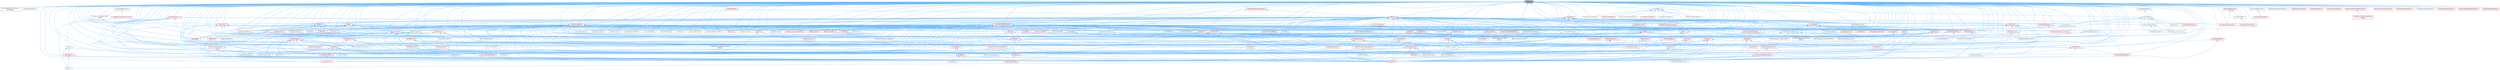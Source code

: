 digraph "Attribute.h"
{
 // INTERACTIVE_SVG=YES
 // LATEX_PDF_SIZE
  bgcolor="transparent";
  edge [fontname=Helvetica,fontsize=10,labelfontname=Helvetica,labelfontsize=10];
  node [fontname=Helvetica,fontsize=10,shape=box,height=0.2,width=0.4];
  Node1 [id="Node000001",label="Attribute.h",height=0.2,width=0.4,color="gray40", fillcolor="grey60", style="filled", fontcolor="black",tooltip=" "];
  Node1 -> Node2 [id="edge1_Node000001_Node000002",dir="back",color="steelblue1",style="solid",tooltip=" "];
  Node2 [id="Node000002",label="AnimGraphNode_BoneDriven\lController.h",height=0.2,width=0.4,color="grey40", fillcolor="white", style="filled",URL="$df/df3/AnimGraphNode__BoneDrivenController_8h.html",tooltip=" "];
  Node1 -> Node3 [id="edge2_Node000001_Node000003",dir="back",color="steelblue1",style="solid",tooltip=" "];
  Node3 [id="Node000003",label="AnimatedAttribute.h",height=0.2,width=0.4,color="grey40", fillcolor="white", style="filled",URL="$dd/df4/AnimatedAttribute_8h.html",tooltip=" "];
  Node1 -> Node4 [id="edge3_Node000001_Node000004",dir="back",color="steelblue1",style="solid",tooltip=" "];
  Node4 [id="Node000004",label="AssetEditorViewportLayout.h",height=0.2,width=0.4,color="grey40", fillcolor="white", style="filled",URL="$df/d46/AssetEditorViewportLayout_8h.html",tooltip=" "];
  Node4 -> Node5 [id="edge4_Node000004_Node000005",dir="back",color="steelblue1",style="solid",tooltip=" "];
  Node5 [id="Node000005",label="BaseAssetToolkit.h",height=0.2,width=0.4,color="grey40", fillcolor="white", style="filled",URL="$d4/d85/BaseAssetToolkit_8h.html",tooltip=" "];
  Node4 -> Node6 [id="edge5_Node000004_Node000006",dir="back",color="steelblue1",style="solid",tooltip=" "];
  Node6 [id="Node000006",label="EditorViewportLayout2x2.h",height=0.2,width=0.4,color="grey40", fillcolor="white", style="filled",URL="$df/dbd/EditorViewportLayout2x2_8h.html",tooltip=" "];
  Node4 -> Node7 [id="edge6_Node000004_Node000007",dir="back",color="steelblue1",style="solid",tooltip=" "];
  Node7 [id="Node000007",label="EditorViewportLayoutFour\lPanes.h",height=0.2,width=0.4,color="grey40", fillcolor="white", style="filled",URL="$d4/d84/EditorViewportLayoutFourPanes_8h.html",tooltip=" "];
  Node4 -> Node8 [id="edge7_Node000004_Node000008",dir="back",color="steelblue1",style="solid",tooltip=" "];
  Node8 [id="Node000008",label="EditorViewportLayoutOnePane.h",height=0.2,width=0.4,color="grey40", fillcolor="white", style="filled",URL="$d2/da6/EditorViewportLayoutOnePane_8h.html",tooltip=" "];
  Node4 -> Node9 [id="edge8_Node000004_Node000009",dir="back",color="steelblue1",style="solid",tooltip=" "];
  Node9 [id="Node000009",label="EditorViewportLayoutThree\lPanes.h",height=0.2,width=0.4,color="grey40", fillcolor="white", style="filled",URL="$d2/d25/EditorViewportLayoutThreePanes_8h.html",tooltip=" "];
  Node4 -> Node10 [id="edge9_Node000004_Node000010",dir="back",color="steelblue1",style="solid",tooltip=" "];
  Node10 [id="Node000010",label="EditorViewportLayoutTwoPanes.h",height=0.2,width=0.4,color="grey40", fillcolor="white", style="filled",URL="$dc/d66/EditorViewportLayoutTwoPanes_8h.html",tooltip=" "];
  Node4 -> Node11 [id="edge10_Node000004_Node000011",dir="back",color="steelblue1",style="solid",tooltip=" "];
  Node11 [id="Node000011",label="EditorViewportTabContent.h",height=0.2,width=0.4,color="grey40", fillcolor="white", style="filled",URL="$d9/da4/EditorViewportTabContent_8h.html",tooltip=" "];
  Node1 -> Node12 [id="edge11_Node000001_Node000012",dir="back",color="steelblue1",style="solid",tooltip=" "];
  Node12 [id="Node000012",label="AssetThumbnail.h",height=0.2,width=0.4,color="grey40", fillcolor="white", style="filled",URL="$d7/d61/AssetThumbnail_8h.html",tooltip=" "];
  Node12 -> Node13 [id="edge12_Node000012_Node000013",dir="back",color="steelblue1",style="solid",tooltip=" "];
  Node13 [id="Node000013",label="IPropertyUtilities.h",height=0.2,width=0.4,color="red", fillcolor="#FFF0F0", style="filled",URL="$d2/d14/IPropertyUtilities_8h.html",tooltip=" "];
  Node13 -> Node14 [id="edge13_Node000013_Node000014",dir="back",color="steelblue1",style="solid",tooltip=" "];
  Node14 [id="Node000014",label="DetailTreeNode.h",height=0.2,width=0.4,color="grey40", fillcolor="white", style="filled",URL="$d8/d32/DetailTreeNode_8h.html",tooltip=" "];
  Node12 -> Node21 [id="edge14_Node000012_Node000021",dir="back",color="steelblue1",style="solid",tooltip=" "];
  Node21 [id="Node000021",label="SDeleteAssetsDialog.h",height=0.2,width=0.4,color="grey40", fillcolor="white", style="filled",URL="$d7/d0d/SDeleteAssetsDialog_8h.html",tooltip=" "];
  Node12 -> Node22 [id="edge15_Node000012_Node000022",dir="back",color="steelblue1",style="solid",tooltip=" "];
  Node22 [id="Node000022",label="UnrealEdSharedPCH.h",height=0.2,width=0.4,color="grey40", fillcolor="white", style="filled",URL="$d1/de6/UnrealEdSharedPCH_8h.html",tooltip=" "];
  Node1 -> Node23 [id="edge16_Node000001_Node000023",dir="back",color="steelblue1",style="solid",tooltip=" "];
  Node23 [id="Node000023",label="AsyncTaskNotification.h",height=0.2,width=0.4,color="grey40", fillcolor="white", style="filled",URL="$df/d7a/AsyncTaskNotification_8h.html",tooltip=" "];
  Node23 -> Node24 [id="edge17_Node000023_Node000024",dir="back",color="steelblue1",style="solid",tooltip=" "];
  Node24 [id="Node000024",label="CoreAsyncTaskNotification\lImpl.h",height=0.2,width=0.4,color="grey40", fillcolor="white", style="filled",URL="$dd/d5a/CoreAsyncTaskNotificationImpl_8h.html",tooltip=" "];
  Node24 -> Node25 [id="edge18_Node000024_Node000025",dir="back",color="steelblue1",style="solid",tooltip=" "];
  Node25 [id="Node000025",label="NotificationManager.h",height=0.2,width=0.4,color="red", fillcolor="#FFF0F0", style="filled",URL="$dc/dc7/NotificationManager_8h.html",tooltip=" "];
  Node23 -> Node31 [id="edge19_Node000023_Node000031",dir="back",color="steelblue1",style="solid",tooltip=" "];
  Node31 [id="Node000031",label="DataflowSimulationGenerator.h",height=0.2,width=0.4,color="red", fillcolor="#FFF0F0", style="filled",URL="$d5/d4d/DataflowSimulationGenerator_8h.html",tooltip=" "];
  Node1 -> Node34 [id="edge20_Node000001_Node000034",dir="back",color="steelblue1",style="solid",tooltip=" "];
  Node34 [id="Node000034",label="AsyncTreeDifferences.h",height=0.2,width=0.4,color="grey40", fillcolor="white", style="filled",URL="$dd/d63/AsyncTreeDifferences_8h.html",tooltip=" "];
  Node34 -> Node35 [id="edge21_Node000034_Node000035",dir="back",color="steelblue1",style="solid",tooltip=" "];
  Node35 [id="Node000035",label="AsyncDetailViewDiff.h",height=0.2,width=0.4,color="red", fillcolor="#FFF0F0", style="filled",URL="$dc/d54/AsyncDetailViewDiff_8h.html",tooltip=" "];
  Node1 -> Node38 [id="edge22_Node000001_Node000038",dir="back",color="steelblue1",style="solid",tooltip=" "];
  Node38 [id="Node000038",label="BlueprintManagedListDetails.h",height=0.2,width=0.4,color="grey40", fillcolor="white", style="filled",URL="$da/d22/BlueprintManagedListDetails_8h.html",tooltip=" "];
  Node1 -> Node39 [id="edge23_Node000001_Node000039",dir="back",color="steelblue1",style="solid",tooltip=" "];
  Node39 [id="Node000039",label="Core.h",height=0.2,width=0.4,color="grey40", fillcolor="white", style="filled",URL="$d6/dd7/Core_8h.html",tooltip=" "];
  Node39 -> Node40 [id="edge24_Node000039_Node000040",dir="back",color="steelblue1",style="solid",tooltip=" "];
  Node40 [id="Node000040",label="CoreUObject.h",height=0.2,width=0.4,color="red", fillcolor="#FFF0F0", style="filled",URL="$d0/ded/CoreUObject_8h.html",tooltip=" "];
  Node40 -> Node41 [id="edge25_Node000040_Node000041",dir="back",color="steelblue1",style="solid",tooltip=" "];
  Node41 [id="Node000041",label="Engine.h",height=0.2,width=0.4,color="grey40", fillcolor="white", style="filled",URL="$d1/d34/Public_2Engine_8h.html",tooltip=" "];
  Node40 -> Node43 [id="edge26_Node000040_Node000043",dir="back",color="steelblue1",style="solid",tooltip=" "];
  Node43 [id="Node000043",label="SlateBasics.h",height=0.2,width=0.4,color="red", fillcolor="#FFF0F0", style="filled",URL="$da/d2f/SlateBasics_8h.html",tooltip=" "];
  Node43 -> Node41 [id="edge27_Node000043_Node000041",dir="back",color="steelblue1",style="solid",tooltip=" "];
  Node39 -> Node41 [id="edge28_Node000039_Node000041",dir="back",color="steelblue1",style="solid",tooltip=" "];
  Node39 -> Node43 [id="edge29_Node000039_Node000043",dir="back",color="steelblue1",style="solid",tooltip=" "];
  Node1 -> Node24 [id="edge30_Node000001_Node000024",dir="back",color="steelblue1",style="solid",tooltip=" "];
  Node1 -> Node46 [id="edge31_Node000001_Node000046",dir="back",color="steelblue1",style="solid",tooltip=" "];
  Node46 [id="Node000046",label="CoreSharedPCH.h",height=0.2,width=0.4,color="grey40", fillcolor="white", style="filled",URL="$d8/de5/CoreSharedPCH_8h.html",tooltip=" "];
  Node46 -> Node47 [id="edge32_Node000046_Node000047",dir="back",color="steelblue1",style="solid",tooltip=" "];
  Node47 [id="Node000047",label="CoreUObjectSharedPCH.h",height=0.2,width=0.4,color="red", fillcolor="#FFF0F0", style="filled",URL="$de/d2f/CoreUObjectSharedPCH_8h.html",tooltip=" "];
  Node1 -> Node50 [id="edge33_Node000001_Node000050",dir="back",color="steelblue1",style="solid",tooltip=" "];
  Node50 [id="Node000050",label="CurveEditor.h",height=0.2,width=0.4,color="grey40", fillcolor="white", style="filled",URL="$d1/d27/CurveEditor_8h.html",tooltip=" "];
  Node50 -> Node51 [id="edge34_Node000050_Node000051",dir="back",color="steelblue1",style="solid",tooltip=" "];
  Node51 [id="Node000051",label="CurveEditorFilterBase.h",height=0.2,width=0.4,color="red", fillcolor="#FFF0F0", style="filled",URL="$d9/d6a/CurveEditorFilterBase_8h.html",tooltip=" "];
  Node50 -> Node60 [id="edge35_Node000050_Node000060",dir="back",color="steelblue1",style="solid",tooltip=" "];
  Node60 [id="Node000060",label="CurveEditorUtils.h",height=0.2,width=0.4,color="grey40", fillcolor="white", style="filled",URL="$d3/d81/CurveEditorUtils_8h.html",tooltip=" "];
  Node50 -> Node61 [id="edge36_Node000050_Node000061",dir="back",color="steelblue1",style="solid",tooltip=" "];
  Node61 [id="Node000061",label="MirrorUtils.h",height=0.2,width=0.4,color="grey40", fillcolor="white", style="filled",URL="$da/d75/MirrorUtils_8h.html",tooltip=" "];
  Node50 -> Node62 [id="edge37_Node000050_Node000062",dir="back",color="steelblue1",style="solid",tooltip=" "];
  Node62 [id="Node000062",label="MultiCurveMirrorUtils.h",height=0.2,width=0.4,color="grey40", fillcolor="white", style="filled",URL="$da/d1b/MultiCurveMirrorUtils_8h.html",tooltip=" "];
  Node62 -> Node63 [id="edge38_Node000062_Node000063",dir="back",color="steelblue1",style="solid",tooltip=" "];
  Node63 [id="Node000063",label="TangentMirrorSolver.h",height=0.2,width=0.4,color="grey40", fillcolor="white", style="filled",URL="$dc/dea/TangentMirrorSolver_8h.html",tooltip=" "];
  Node62 -> Node64 [id="edge39_Node000062_Node000064",dir="back",color="steelblue1",style="solid",tooltip=" "];
  Node64 [id="Node000064",label="TangentSelectionFlattener.h",height=0.2,width=0.4,color="grey40", fillcolor="white", style="filled",URL="$d7/dd8/TangentSelectionFlattener_8h.html",tooltip=" "];
  Node50 -> Node59 [id="edge40_Node000050_Node000059",dir="back",color="steelblue1",style="solid",tooltip=" "];
  Node59 [id="Node000059",label="SCurveEditorPanel.h",height=0.2,width=0.4,color="grey40", fillcolor="white", style="filled",URL="$db/d60/SCurveEditorPanel_8h.html",tooltip=" "];
  Node50 -> Node65 [id="edge41_Node000050_Node000065",dir="back",color="steelblue1",style="solid",tooltip=" "];
  Node65 [id="Node000065",label="SCurveKeyDetailPanel.h",height=0.2,width=0.4,color="grey40", fillcolor="white", style="filled",URL="$d9/d1c/SCurveKeyDetailPanel_8h.html",tooltip=" "];
  Node50 -> Node66 [id="edge42_Node000050_Node000066",dir="back",color="steelblue1",style="solid",tooltip=" "];
  Node66 [id="Node000066",label="SCurveViewerPanel.h",height=0.2,width=0.4,color="grey40", fillcolor="white", style="filled",URL="$de/d3b/SCurveViewerPanel_8h.html",tooltip=" "];
  Node50 -> Node63 [id="edge43_Node000050_Node000063",dir="back",color="steelblue1",style="solid",tooltip=" "];
  Node50 -> Node64 [id="edge44_Node000050_Node000064",dir="back",color="steelblue1",style="solid",tooltip=" "];
  Node1 -> Node67 [id="edge45_Node000001_Node000067",dir="back",color="steelblue1",style="solid",tooltip=" "];
  Node67 [id="Node000067",label="CurveModel.h",height=0.2,width=0.4,color="grey40", fillcolor="white", style="filled",URL="$de/d1c/CurveModel_8h.html",tooltip=" "];
  Node67 -> Node68 [id="edge46_Node000067_Node000068",dir="back",color="steelblue1",style="solid",tooltip=" "];
  Node68 [id="Node000068",label="ChannelCurveModel.h",height=0.2,width=0.4,color="red", fillcolor="#FFF0F0", style="filled",URL="$de/dfa/ChannelCurveModel_8h.html",tooltip=" "];
  Node67 -> Node50 [id="edge47_Node000067_Node000050",dir="back",color="steelblue1",style="solid",tooltip=" "];
  Node67 -> Node60 [id="edge48_Node000067_Node000060",dir="back",color="steelblue1",style="solid",tooltip=" "];
  Node67 -> Node76 [id="edge49_Node000067_Node000076",dir="back",color="steelblue1",style="solid",tooltip=" "];
  Node76 [id="Node000076",label="InvertedCurveModel.h",height=0.2,width=0.4,color="grey40", fillcolor="white", style="filled",URL="$d0/de3/InvertedCurveModel_8h.html",tooltip=" "];
  Node67 -> Node77 [id="edge50_Node000067_Node000077",dir="back",color="steelblue1",style="solid",tooltip=" "];
  Node77 [id="Node000077",label="KeyBarCurveModel.h",height=0.2,width=0.4,color="red", fillcolor="#FFF0F0", style="filled",URL="$d7/da1/KeyBarCurveModel_8h.html",tooltip=" "];
  Node67 -> Node62 [id="edge51_Node000067_Node000062",dir="back",color="steelblue1",style="solid",tooltip=" "];
  Node67 -> Node79 [id="edge52_Node000067_Node000079",dir="back",color="steelblue1",style="solid",tooltip=" "];
  Node79 [id="Node000079",label="PiecewiseCurveModel.h",height=0.2,width=0.4,color="grey40", fillcolor="white", style="filled",URL="$dc/dc4/PiecewiseCurveModel_8h.html",tooltip=" "];
  Node67 -> Node80 [id="edge53_Node000067_Node000080",dir="back",color="steelblue1",style="solid",tooltip=" "];
  Node80 [id="Node000080",label="RichCurveEditorModel.h",height=0.2,width=0.4,color="grey40", fillcolor="white", style="filled",URL="$d9/d48/RichCurveEditorModel_8h.html",tooltip=" "];
  Node67 -> Node81 [id="edge54_Node000067_Node000081",dir="back",color="steelblue1",style="solid",tooltip=" "];
  Node81 [id="Node000081",label="SequencerChannelInterface.h",height=0.2,width=0.4,color="grey40", fillcolor="white", style="filled",URL="$da/d51/SequencerChannelInterface_8h.html",tooltip=" "];
  Node1 -> Node82 [id="edge55_Node000001_Node000082",dir="back",color="steelblue1",style="solid",tooltip=" "];
  Node82 [id="Node000082",label="DeclarativeSyntaxSupport.h",height=0.2,width=0.4,color="red", fillcolor="#FFF0F0", style="filled",URL="$d9/d96/DeclarativeSyntaxSupport_8h.html",tooltip=" "];
  Node82 -> Node83 [id="edge56_Node000082_Node000083",dir="back",color="steelblue1",style="solid",tooltip=" "];
  Node83 [id="Node000083",label="AboutScreen.h",height=0.2,width=0.4,color="grey40", fillcolor="white", style="filled",URL="$d0/d33/AboutScreen_8h.html",tooltip=" "];
  Node82 -> Node644 [id="edge57_Node000082_Node000644",dir="back",color="steelblue1",style="solid",tooltip=" "];
  Node644 [id="Node000644",label="DetailWidgetRow.h",height=0.2,width=0.4,color="red", fillcolor="#FFF0F0", style="filled",URL="$d4/d4d/DetailWidgetRow_8h.html",tooltip=" "];
  Node644 -> Node384 [id="edge58_Node000644_Node000384",dir="back",color="steelblue1",style="solid",tooltip=" "];
  Node384 [id="Node000384",label="PropertyCustomizationHelpers.h",height=0.2,width=0.4,color="red", fillcolor="#FFF0F0", style="filled",URL="$d7/dd0/PropertyCustomizationHelpers_8h.html",tooltip=" "];
  Node384 -> Node14 [id="edge59_Node000384_Node000014",dir="back",color="steelblue1",style="solid",tooltip=" "];
  Node82 -> Node720 [id="edge60_Node000082_Node000720",dir="back",color="steelblue1",style="solid",tooltip=" "];
  Node720 [id="Node000720",label="GraphEditor.h",height=0.2,width=0.4,color="red", fillcolor="#FFF0F0", style="filled",URL="$dc/dc5/GraphEditor_8h.html",tooltip=" "];
  Node720 -> Node721 [id="edge61_Node000720_Node000721",dir="back",color="steelblue1",style="solid",tooltip=" "];
  Node721 [id="Node000721",label="GraphEditorModule.h",height=0.2,width=0.4,color="grey40", fillcolor="white", style="filled",URL="$dc/db9/GraphEditorModule_8h.html",tooltip=" "];
  Node720 -> Node317 [id="edge62_Node000720_Node000317",dir="back",color="steelblue1",style="solid",tooltip=" "];
  Node317 [id="Node000317",label="SBlueprintDiff.h",height=0.2,width=0.4,color="grey40", fillcolor="white", style="filled",URL="$de/d6d/SBlueprintDiff_8h.html",tooltip=" "];
  Node720 -> Node99 [id="edge63_Node000720_Node000099",dir="back",color="steelblue1",style="solid",tooltip=" "];
  Node99 [id="Node000099",label="SGraphNode.h",height=0.2,width=0.4,color="red", fillcolor="#FFF0F0", style="filled",URL="$d2/d30/SGraphNode_8h.html",tooltip=" "];
  Node99 -> Node117 [id="edge64_Node000099_Node000117",dir="back",color="steelblue1",style="solid",tooltip=" "];
  Node117 [id="Node000117",label="SGraphPanel.h",height=0.2,width=0.4,color="grey40", fillcolor="white", style="filled",URL="$d2/dcf/SGraphPanel_8h.html",tooltip=" "];
  Node99 -> Node118 [id="edge65_Node000099_Node000118",dir="back",color="steelblue1",style="solid",tooltip=" "];
  Node118 [id="Node000118",label="SGraphPin.h",height=0.2,width=0.4,color="red", fillcolor="#FFF0F0", style="filled",URL="$d1/dd1/SGraphPin_8h.html",tooltip=" "];
  Node118 -> Node117 [id="edge66_Node000118_Node000117",dir="back",color="steelblue1",style="solid",tooltip=" "];
  Node720 -> Node117 [id="edge67_Node000720_Node000117",dir="back",color="steelblue1",style="solid",tooltip=" "];
  Node720 -> Node89 [id="edge68_Node000720_Node000089",dir="back",color="steelblue1",style="solid",tooltip=" "];
  Node89 [id="Node000089",label="SNodePanel.h",height=0.2,width=0.4,color="red", fillcolor="#FFF0F0", style="filled",URL="$da/db1/SNodePanel_8h.html",tooltip=" "];
  Node89 -> Node96 [id="edge69_Node000089_Node000096",dir="back",color="steelblue1",style="solid",tooltip=" "];
  Node96 [id="Node000096",label="SCommentBubble.h",height=0.2,width=0.4,color="grey40", fillcolor="white", style="filled",URL="$d9/d84/SCommentBubble_8h.html",tooltip=" "];
  Node89 -> Node97 [id="edge70_Node000089_Node000097",dir="back",color="steelblue1",style="solid",tooltip=" "];
  Node97 [id="Node000097",label="SDesignSurface.h",height=0.2,width=0.4,color="red", fillcolor="#FFF0F0", style="filled",URL="$d0/d2a/SDesignSurface_8h.html",tooltip=" "];
  Node89 -> Node99 [id="edge71_Node000089_Node000099",dir="back",color="steelblue1",style="solid",tooltip=" "];
  Node89 -> Node117 [id="edge72_Node000089_Node000117",dir="back",color="steelblue1",style="solid",tooltip=" "];
  Node720 -> Node22 [id="edge73_Node000720_Node000022",dir="back",color="steelblue1",style="solid",tooltip=" "];
  Node82 -> Node384 [id="edge74_Node000082_Node000384",dir="back",color="steelblue1",style="solid",tooltip=" "];
  Node82 -> Node314 [id="edge75_Node000082_Node000314",dir="back",color="steelblue1",style="solid",tooltip=" "];
  Node314 [id="Node000314",label="PropertyInfoViewStyle.h",height=0.2,width=0.4,color="grey40", fillcolor="white", style="filled",URL="$d0/da8/PropertyInfoViewStyle_8h.html",tooltip=" "];
  Node82 -> Node317 [id="edge76_Node000082_Node000317",dir="back",color="steelblue1",style="solid",tooltip=" "];
  Node82 -> Node345 [id="edge77_Node000082_Node000345",dir="back",color="steelblue1",style="solid",tooltip=" "];
  Node345 [id="Node000345",label="SBlueprintNamespaceEntry.h",height=0.2,width=0.4,color="grey40", fillcolor="white", style="filled",URL="$d4/d22/SBlueprintNamespaceEntry_8h.html",tooltip=" "];
  Node82 -> Node743 [id="edge78_Node000082_Node000743",dir="back",color="steelblue1",style="solid",tooltip=" "];
  Node743 [id="Node000743",label="SBorder.h",height=0.2,width=0.4,color="red", fillcolor="#FFF0F0", style="filled",URL="$d2/d10/SBorder_8h.html",tooltip=" "];
  Node743 -> Node745 [id="edge79_Node000743_Node000745",dir="back",color="steelblue1",style="solid",tooltip=" "];
  Node745 [id="Node000745",label="SButton.h",height=0.2,width=0.4,color="red", fillcolor="#FFF0F0", style="filled",URL="$d4/d2a/SButton_8h.html",tooltip=" "];
  Node745 -> Node314 [id="edge80_Node000745_Node000314",dir="back",color="steelblue1",style="solid",tooltip=" "];
  Node745 -> Node387 [id="edge81_Node000745_Node000387",dir="back",color="steelblue1",style="solid",tooltip=" "];
  Node387 [id="Node000387",label="SBreadcrumbTrail.h",height=0.2,width=0.4,color="red", fillcolor="#FFF0F0", style="filled",URL="$d4/de2/SBreadcrumbTrail_8h.html",tooltip=" "];
  Node745 -> Node746 [id="edge82_Node000745_Node000746",dir="back",color="steelblue1",style="solid",tooltip=" "];
  Node746 [id="Node000746",label="SHyperlink.h",height=0.2,width=0.4,color="red", fillcolor="#FFF0F0", style="filled",URL="$d3/d8c/SHyperlink_8h.html",tooltip=" "];
  Node745 -> Node328 [id="edge83_Node000745_Node000328",dir="back",color="steelblue1",style="solid",tooltip=" "];
  Node328 [id="Node000328",label="SKeySelector.h",height=0.2,width=0.4,color="grey40", fillcolor="white", style="filled",URL="$de/d62/SKeySelector_8h.html",tooltip=" "];
  Node745 -> Node360 [id="edge84_Node000745_Node000360",dir="back",color="steelblue1",style="solid",tooltip=" "];
  Node360 [id="Node000360",label="SWindowTitleBar.h",height=0.2,width=0.4,color="grey40", fillcolor="white", style="filled",URL="$d0/dce/SWindowTitleBar_8h.html",tooltip=" "];
  Node745 -> Node43 [id="edge85_Node000745_Node000043",dir="back",color="steelblue1",style="solid",tooltip=" "];
  Node743 -> Node696 [id="edge86_Node000743_Node000696",dir="back",color="steelblue1",style="solid",tooltip=" "];
  Node696 [id="Node000696",label="SDockTab.h",height=0.2,width=0.4,color="red", fillcolor="#FFF0F0", style="filled",URL="$d2/d6f/SDockTab_8h.html",tooltip=" "];
  Node696 -> Node11 [id="edge87_Node000696_Node000011",dir="back",color="steelblue1",style="solid",tooltip=" "];
  Node743 -> Node748 [id="edge88_Node000743_Node000748",dir="back",color="steelblue1",style="solid",tooltip=" "];
  Node748 [id="Node000748",label="SEditableTextBox.h",height=0.2,width=0.4,color="red", fillcolor="#FFF0F0", style="filled",URL="$df/dd0/SEditableTextBox_8h.html",tooltip=" "];
  Node748 -> Node211 [id="edge89_Node000748_Node000211",dir="back",color="steelblue1",style="solid",tooltip=" "];
  Node211 [id="Node000211",label="SGridLineSpacingList.h",height=0.2,width=0.4,color="grey40", fillcolor="white", style="filled",URL="$db/d48/SGridLineSpacingList_8h.html",tooltip=" "];
  Node748 -> Node218 [id="edge90_Node000748_Node000218",dir="back",color="steelblue1",style="solid",tooltip=" "];
  Node218 [id="Node000218",label="SNumericDropDown.h",height=0.2,width=0.4,color="grey40", fillcolor="white", style="filled",URL="$d3/d12/SNumericDropDown_8h.html",tooltip=" "];
  Node748 -> Node749 [id="edge91_Node000748_Node000749",dir="back",color="steelblue1",style="solid",tooltip=" "];
  Node749 [id="Node000749",label="SSearchBox.h",height=0.2,width=0.4,color="red", fillcolor="#FFF0F0", style="filled",URL="$df/d3f/SSearchBox_8h.html",tooltip=" "];
  Node748 -> Node43 [id="edge92_Node000748_Node000043",dir="back",color="steelblue1",style="solid",tooltip=" "];
  Node743 -> Node750 [id="edge93_Node000743_Node000750",dir="back",color="steelblue1",style="solid",tooltip=" "];
  Node750 [id="Node000750",label="SErrorText.h",height=0.2,width=0.4,color="red", fillcolor="#FFF0F0", style="filled",URL="$d7/d9a/SErrorText_8h.html",tooltip=" "];
  Node750 -> Node751 [id="edge94_Node000750_Node000751",dir="back",color="steelblue1",style="solid",tooltip=" "];
  Node751 [id="Node000751",label="SErrorHint.h",height=0.2,width=0.4,color="red", fillcolor="#FFF0F0", style="filled",URL="$d9/d4d/SErrorHint_8h.html",tooltip=" "];
  Node751 -> Node43 [id="edge95_Node000751_Node000043",dir="back",color="steelblue1",style="solid",tooltip=" "];
  Node750 -> Node99 [id="edge96_Node000750_Node000099",dir="back",color="steelblue1",style="solid",tooltip=" "];
  Node750 -> Node43 [id="edge97_Node000750_Node000043",dir="back",color="steelblue1",style="solid",tooltip=" "];
  Node743 -> Node753 [id="edge98_Node000743_Node000753",dir="back",color="steelblue1",style="solid",tooltip=" "];
  Node753 [id="Node000753",label="SExpandableButton.h",height=0.2,width=0.4,color="red", fillcolor="#FFF0F0", style="filled",URL="$d5/df7/SExpandableButton_8h.html",tooltip=" "];
  Node743 -> Node118 [id="edge99_Node000743_Node000118",dir="back",color="steelblue1",style="solid",tooltip=" "];
  Node743 -> Node754 [id="edge100_Node000743_Node000754",dir="back",color="steelblue1",style="solid",tooltip=" "];
  Node754 [id="Node000754",label="SHeaderRow.h",height=0.2,width=0.4,color="red", fillcolor="#FFF0F0", style="filled",URL="$d4/d31/SHeaderRow_8h.html",tooltip=" "];
  Node754 -> Node234 [id="edge101_Node000754_Node000234",dir="back",color="steelblue1",style="solid",tooltip=" "];
  Node234 [id="Node000234",label="STableRow.h",height=0.2,width=0.4,color="red", fillcolor="#FFF0F0", style="filled",URL="$d8/d43/STableRow_8h.html",tooltip=" "];
  Node234 -> Node314 [id="edge102_Node000234_Node000314",dir="back",color="steelblue1",style="solid",tooltip=" "];
  Node234 -> Node317 [id="edge103_Node000234_Node000317",dir="back",color="steelblue1",style="solid",tooltip=" "];
  Node234 -> Node21 [id="edge104_Node000234_Node000021",dir="back",color="steelblue1",style="solid",tooltip=" "];
  Node234 -> Node320 [id="edge105_Node000234_Node000320",dir="back",color="steelblue1",style="solid",tooltip=" "];
  Node320 [id="Node000320",label="SGraphActionMenu.h",height=0.2,width=0.4,color="red", fillcolor="#FFF0F0", style="filled",URL="$d0/d9a/SGraphActionMenu_8h.html",tooltip=" "];
  Node320 -> Node323 [id="edge106_Node000320_Node000323",dir="back",color="steelblue1",style="solid",tooltip=" "];
  Node323 [id="Node000323",label="SGraphPalette.h",height=0.2,width=0.4,color="red", fillcolor="#FFF0F0", style="filled",URL="$d5/dd1/SGraphPalette_8h.html",tooltip=" "];
  Node234 -> Node327 [id="edge107_Node000234_Node000327",dir="back",color="steelblue1",style="solid",tooltip=" "];
  Node327 [id="Node000327",label="SGraphPinComboBox.h",height=0.2,width=0.4,color="grey40", fillcolor="white", style="filled",URL="$dc/d3f/SGraphPinComboBox_8h.html",tooltip=" "];
  Node234 -> Node328 [id="edge108_Node000234_Node000328",dir="back",color="steelblue1",style="solid",tooltip=" "];
  Node234 -> Node329 [id="edge109_Node000234_Node000329",dir="back",color="steelblue1",style="solid",tooltip=" "];
  Node329 [id="Node000329",label="SKismetDebugTreeView.h",height=0.2,width=0.4,color="red", fillcolor="#FFF0F0", style="filled",URL="$dc/df5/SKismetDebugTreeView_8h.html",tooltip=" "];
  Node234 -> Node307 [id="edge110_Node000234_Node000307",dir="back",color="steelblue1",style="solid",tooltip=" "];
  Node307 [id="Node000307",label="SOutlinerView.h",height=0.2,width=0.4,color="grey40", fillcolor="white", style="filled",URL="$d5/de1/SOutlinerView_8h.html",tooltip=" "];
  Node234 -> Node251 [id="edge111_Node000234_Node000251",dir="back",color="steelblue1",style="solid",tooltip=" "];
  Node251 [id="Node000251",label="SSCSEditor.h",height=0.2,width=0.4,color="grey40", fillcolor="white", style="filled",URL="$d0/d2e/SSCSEditor_8h.html",tooltip=" "];
  Node234 -> Node43 [id="edge112_Node000234_Node000043",dir="back",color="steelblue1",style="solid",tooltip=" "];
  Node754 -> Node43 [id="edge113_Node000754_Node000043",dir="back",color="steelblue1",style="solid",tooltip=" "];
  Node743 -> Node777 [id="edge114_Node000743_Node000777",dir="back",color="steelblue1",style="solid",tooltip=" "];
  Node777 [id="Node000777",label="SMultiLineEditableTextBox.h",height=0.2,width=0.4,color="red", fillcolor="#FFF0F0", style="filled",URL="$da/d53/SMultiLineEditableTextBox_8h.html",tooltip=" "];
  Node777 -> Node43 [id="edge115_Node000777_Node000043",dir="back",color="steelblue1",style="solid",tooltip=" "];
  Node743 -> Node395 [id="edge116_Node000743_Node000395",dir="back",color="steelblue1",style="solid",tooltip=" "];
  Node395 [id="Node000395",label="SNumericEntryBox.h",height=0.2,width=0.4,color="red", fillcolor="#FFF0F0", style="filled",URL="$d8/d1a/SNumericEntryBox_8h.html",tooltip=" "];
  Node743 -> Node779 [id="edge117_Node000743_Node000779",dir="back",color="steelblue1",style="solid",tooltip=" "];
  Node779 [id="Node000779",label="SScrollBar.h",height=0.2,width=0.4,color="red", fillcolor="#FFF0F0", style="filled",URL="$d4/dde/SScrollBar_8h.html",tooltip=" "];
  Node779 -> Node782 [id="edge118_Node000779_Node000782",dir="back",color="steelblue1",style="solid",tooltip=" "];
  Node782 [id="Node000782",label="SMultiLineEditableText.h",height=0.2,width=0.4,color="red", fillcolor="#FFF0F0", style="filled",URL="$d3/d39/SMultiLineEditableText_8h.html",tooltip=" "];
  Node782 -> Node777 [id="edge119_Node000782_Node000777",dir="back",color="steelblue1",style="solid",tooltip=" "];
  Node782 -> Node43 [id="edge120_Node000782_Node000043",dir="back",color="steelblue1",style="solid",tooltip=" "];
  Node779 -> Node777 [id="edge121_Node000779_Node000777",dir="back",color="steelblue1",style="solid",tooltip=" "];
  Node779 -> Node43 [id="edge122_Node000779_Node000043",dir="back",color="steelblue1",style="solid",tooltip=" "];
  Node743 -> Node234 [id="edge123_Node000743_Node000234",dir="back",color="steelblue1",style="solid",tooltip=" "];
  Node743 -> Node360 [id="edge124_Node000743_Node000360",dir="back",color="steelblue1",style="solid",tooltip=" "];
  Node743 -> Node43 [id="edge125_Node000743_Node000043",dir="back",color="steelblue1",style="solid",tooltip=" "];
  Node82 -> Node160 [id="edge126_Node000082_Node000160",dir="back",color="steelblue1",style="solid",tooltip=" "];
  Node160 [id="Node000160",label="SBox.h",height=0.2,width=0.4,color="red", fillcolor="#FFF0F0", style="filled",URL="$dd/d43/SBox_8h.html",tooltip=" "];
  Node160 -> Node193 [id="edge127_Node000160_Node000193",dir="back",color="steelblue1",style="solid",tooltip=" "];
  Node193 [id="Node000193",label="SGameLayerManager.h",height=0.2,width=0.4,color="grey40", fillcolor="white", style="filled",URL="$da/d3a/SGameLayerManager_8h.html",tooltip=" "];
  Node160 -> Node194 [id="edge128_Node000160_Node000194",dir="back",color="steelblue1",style="solid",tooltip=" "];
  Node194 [id="Node000194",label="SLinkedBox.h",height=0.2,width=0.4,color="red", fillcolor="#FFF0F0", style="filled",URL="$d8/d89/SLinkedBox_8h.html",tooltip=" "];
  Node160 -> Node233 [id="edge129_Node000160_Node000233",dir="back",color="steelblue1",style="solid",tooltip=" "];
  Node233 [id="Node000233",label="SSafeZone.h",height=0.2,width=0.4,color="red", fillcolor="#FFF0F0", style="filled",URL="$df/de0/SSafeZone_8h.html",tooltip=" "];
  Node160 -> Node234 [id="edge130_Node000160_Node000234",dir="back",color="steelblue1",style="solid",tooltip=" "];
  Node160 -> Node360 [id="edge131_Node000160_Node000360",dir="back",color="steelblue1",style="solid",tooltip=" "];
  Node160 -> Node43 [id="edge132_Node000160_Node000043",dir="back",color="steelblue1",style="solid",tooltip=" "];
  Node82 -> Node361 [id="edge133_Node000082_Node000361",dir="back",color="steelblue1",style="solid",tooltip=" "];
  Node361 [id="Node000361",label="SBoxPanel.h",height=0.2,width=0.4,color="red", fillcolor="#FFF0F0", style="filled",URL="$d8/de6/SBoxPanel_8h.html",tooltip=" "];
  Node361 -> Node384 [id="edge134_Node000361_Node000384",dir="back",color="steelblue1",style="solid",tooltip=" "];
  Node361 -> Node387 [id="edge135_Node000361_Node000387",dir="back",color="steelblue1",style="solid",tooltip=" "];
  Node361 -> Node211 [id="edge136_Node000361_Node000211",dir="back",color="steelblue1",style="solid",tooltip=" "];
  Node361 -> Node218 [id="edge137_Node000361_Node000218",dir="back",color="steelblue1",style="solid",tooltip=" "];
  Node361 -> Node395 [id="edge138_Node000361_Node000395",dir="back",color="steelblue1",style="solid",tooltip=" "];
  Node361 -> Node251 [id="edge139_Node000361_Node000251",dir="back",color="steelblue1",style="solid",tooltip=" "];
  Node361 -> Node406 [id="edge140_Node000361_Node000406",dir="back",color="steelblue1",style="solid",tooltip=" "];
  Node406 [id="Node000406",label="SSpinBox.h",height=0.2,width=0.4,color="red", fillcolor="#FFF0F0", style="filled",URL="$d5/da5/SSpinBox_8h.html",tooltip=" "];
  Node406 -> Node395 [id="edge141_Node000406_Node000395",dir="back",color="steelblue1",style="solid",tooltip=" "];
  Node406 -> Node43 [id="edge142_Node000406_Node000043",dir="back",color="steelblue1",style="solid",tooltip=" "];
  Node361 -> Node234 [id="edge143_Node000361_Node000234",dir="back",color="steelblue1",style="solid",tooltip=" "];
  Node361 -> Node408 [id="edge144_Node000361_Node000408",dir="back",color="steelblue1",style="solid",tooltip=" "];
  Node408 [id="Node000408",label="STableViewBase.h",height=0.2,width=0.4,color="red", fillcolor="#FFF0F0", style="filled",URL="$da/d88/STableViewBase_8h.html",tooltip=" "];
  Node408 -> Node317 [id="edge145_Node000408_Node000317",dir="back",color="steelblue1",style="solid",tooltip=" "];
  Node408 -> Node345 [id="edge146_Node000408_Node000345",dir="back",color="steelblue1",style="solid",tooltip=" "];
  Node408 -> Node21 [id="edge147_Node000408_Node000021",dir="back",color="steelblue1",style="solid",tooltip=" "];
  Node408 -> Node320 [id="edge148_Node000408_Node000320",dir="back",color="steelblue1",style="solid",tooltip=" "];
  Node408 -> Node327 [id="edge149_Node000408_Node000327",dir="back",color="steelblue1",style="solid",tooltip=" "];
  Node408 -> Node328 [id="edge150_Node000408_Node000328",dir="back",color="steelblue1",style="solid",tooltip=" "];
  Node408 -> Node329 [id="edge151_Node000408_Node000329",dir="back",color="steelblue1",style="solid",tooltip=" "];
  Node408 -> Node307 [id="edge152_Node000408_Node000307",dir="back",color="steelblue1",style="solid",tooltip=" "];
  Node408 -> Node251 [id="edge153_Node000408_Node000251",dir="back",color="steelblue1",style="solid",tooltip=" "];
  Node408 -> Node234 [id="edge154_Node000408_Node000234",dir="back",color="steelblue1",style="solid",tooltip=" "];
  Node408 -> Node43 [id="edge155_Node000408_Node000043",dir="back",color="steelblue1",style="solid",tooltip=" "];
  Node361 -> Node410 [id="edge156_Node000361_Node000410",dir="back",color="steelblue1",style="solid",tooltip=" "];
  Node410 [id="Node000410",label="SWindow.h",height=0.2,width=0.4,color="red", fillcolor="#FFF0F0", style="filled",URL="$d2/d6d/SWindow_8h.html",tooltip=" "];
  Node410 -> Node25 [id="edge157_Node000410_Node000025",dir="back",color="steelblue1",style="solid",tooltip=" "];
  Node410 -> Node317 [id="edge158_Node000410_Node000317",dir="back",color="steelblue1",style="solid",tooltip=" "];
  Node410 -> Node678 [id="edge159_Node000410_Node000678",dir="back",color="steelblue1",style="solid",tooltip=" "];
  Node678 [id="Node000678",label="SViewport.h",height=0.2,width=0.4,color="red", fillcolor="#FFF0F0", style="filled",URL="$d8/db1/SViewport_8h.html",tooltip=" "];
  Node678 -> Node43 [id="edge160_Node000678_Node000043",dir="back",color="steelblue1",style="solid",tooltip=" "];
  Node410 -> Node360 [id="edge161_Node000410_Node000360",dir="back",color="steelblue1",style="solid",tooltip=" "];
  Node410 -> Node681 [id="edge162_Node000410_Node000681",dir="back",color="steelblue1",style="solid",tooltip=" "];
  Node681 [id="Node000681",label="SWorldPartitionBuildNavigation\lDialog.h",height=0.2,width=0.4,color="grey40", fillcolor="white", style="filled",URL="$d0/d61/SWorldPartitionBuildNavigationDialog_8h.html",tooltip=" "];
  Node410 -> Node623 [id="edge163_Node000410_Node000623",dir="back",color="steelblue1",style="solid",tooltip=" "];
  Node623 [id="Node000623",label="SlateApplication.h",height=0.2,width=0.4,color="red", fillcolor="#FFF0F0", style="filled",URL="$db/d28/SlateApplication_8h.html",tooltip=" "];
  Node623 -> Node314 [id="edge164_Node000623_Node000314",dir="back",color="steelblue1",style="solid",tooltip=" "];
  Node623 -> Node211 [id="edge165_Node000623_Node000211",dir="back",color="steelblue1",style="solid",tooltip=" "];
  Node623 -> Node218 [id="edge166_Node000623_Node000218",dir="back",color="steelblue1",style="solid",tooltip=" "];
  Node623 -> Node406 [id="edge167_Node000623_Node000406",dir="back",color="steelblue1",style="solid",tooltip=" "];
  Node623 -> Node43 [id="edge168_Node000623_Node000043",dir="back",color="steelblue1",style="solid",tooltip=" "];
  Node410 -> Node683 [id="edge169_Node000410_Node000683",dir="back",color="steelblue1",style="solid",tooltip=" "];
  Node683 [id="Node000683",label="TabManager.h",height=0.2,width=0.4,color="red", fillcolor="#FFF0F0", style="filled",URL="$db/d9a/TabManager_8h.html",tooltip=" "];
  Node683 -> Node5 [id="edge170_Node000683_Node000005",dir="back",color="steelblue1",style="solid",tooltip=" "];
  Node683 -> Node696 [id="edge171_Node000683_Node000696",dir="back",color="steelblue1",style="solid",tooltip=" "];
  Node683 -> Node43 [id="edge172_Node000683_Node000043",dir="back",color="steelblue1",style="solid",tooltip=" "];
  Node683 -> Node598 [id="edge173_Node000683_Node000598",dir="back",color="steelblue1",style="solid",tooltip=" "];
  Node598 [id="Node000598",label="WorkflowTabManager.h",height=0.2,width=0.4,color="red", fillcolor="#FFF0F0", style="filled",URL="$d7/d36/WorkflowTabManager_8h.html",tooltip=" "];
  Node361 -> Node360 [id="edge174_Node000361_Node000360",dir="back",color="steelblue1",style="solid",tooltip=" "];
  Node82 -> Node387 [id="edge175_Node000082_Node000387",dir="back",color="steelblue1",style="solid",tooltip=" "];
  Node82 -> Node745 [id="edge176_Node000082_Node000745",dir="back",color="steelblue1",style="solid",tooltip=" "];
  Node82 -> Node706 [id="edge177_Node000082_Node000706",dir="back",color="steelblue1",style="solid",tooltip=" "];
  Node706 [id="Node000706",label="SCanvas.h",height=0.2,width=0.4,color="red", fillcolor="#FFF0F0", style="filled",URL="$d4/dfa/SCanvas_8h.html",tooltip=" "];
  Node706 -> Node193 [id="edge178_Node000706_Node000193",dir="back",color="steelblue1",style="solid",tooltip=" "];
  Node706 -> Node43 [id="edge179_Node000706_Node000043",dir="back",color="steelblue1",style="solid",tooltip=" "];
  Node82 -> Node785 [id="edge180_Node000082_Node000785",dir="back",color="steelblue1",style="solid",tooltip=" "];
  Node785 [id="Node000785",label="SCheckBox.h",height=0.2,width=0.4,color="red", fillcolor="#FFF0F0", style="filled",URL="$d8/d16/SCheckBox_8h.html",tooltip=" "];
  Node785 -> Node787 [id="edge181_Node000785_Node000787",dir="back",color="steelblue1",style="solid",tooltip=" "];
  Node787 [id="Node000787",label="SNotificationList.h",height=0.2,width=0.4,color="red", fillcolor="#FFF0F0", style="filled",URL="$d7/d9f/SNotificationList_8h.html",tooltip=" "];
  Node785 -> Node395 [id="edge182_Node000785_Node000395",dir="back",color="steelblue1",style="solid",tooltip=" "];
  Node785 -> Node789 [id="edge183_Node000785_Node000789",dir="back",color="steelblue1",style="solid",tooltip=" "];
  Node789 [id="Node000789",label="SViewportToolBarComboMenu.h",height=0.2,width=0.4,color="grey40", fillcolor="white", style="filled",URL="$de/d6a/SViewportToolBarComboMenu_8h.html",tooltip=" "];
  Node785 -> Node43 [id="edge184_Node000785_Node000043",dir="back",color="steelblue1",style="solid",tooltip=" "];
  Node82 -> Node863 [id="edge185_Node000082_Node000863",dir="back",color="steelblue1",style="solid",tooltip=" "];
  Node863 [id="Node000863",label="SColorBlock.h",height=0.2,width=0.4,color="red", fillcolor="#FFF0F0", style="filled",URL="$da/d3e/SColorBlock_8h.html",tooltip=" "];
  Node863 -> Node395 [id="edge186_Node000863_Node000395",dir="back",color="steelblue1",style="solid",tooltip=" "];
  Node863 -> Node43 [id="edge187_Node000863_Node000043",dir="back",color="steelblue1",style="solid",tooltip=" "];
  Node82 -> Node864 [id="edge188_Node000082_Node000864",dir="back",color="steelblue1",style="solid",tooltip=" "];
  Node864 [id="Node000864",label="SColorGradientEditor.h",height=0.2,width=0.4,color="grey40", fillcolor="white", style="filled",URL="$d3/d99/SColorGradientEditor_8h.html",tooltip=" "];
  Node864 -> Node795 [id="edge189_Node000864_Node000795",dir="back",color="steelblue1",style="solid",tooltip=" "];
  Node795 [id="Node000795",label="SCurveEditor.h",height=0.2,width=0.4,color="red", fillcolor="#FFF0F0", style="filled",URL="$db/d9a/SCurveEditor_8h.html",tooltip=" "];
  Node82 -> Node865 [id="edge190_Node000082_Node000865",dir="back",color="steelblue1",style="solid",tooltip=" "];
  Node865 [id="Node000865",label="SColorGradingWheel.h",height=0.2,width=0.4,color="grey40", fillcolor="white", style="filled",URL="$da/d87/SColorGradingWheel_8h.html",tooltip=" "];
  Node82 -> Node866 [id="edge191_Node000082_Node000866",dir="back",color="steelblue1",style="solid",tooltip=" "];
  Node866 [id="Node000866",label="SColorSpectrum.h",height=0.2,width=0.4,color="red", fillcolor="#FFF0F0", style="filled",URL="$d7/db4/SColorSpectrum_8h.html",tooltip=" "];
  Node82 -> Node867 [id="edge192_Node000082_Node000867",dir="back",color="steelblue1",style="solid",tooltip=" "];
  Node867 [id="Node000867",label="SColorWheel.h",height=0.2,width=0.4,color="red", fillcolor="#FFF0F0", style="filled",URL="$df/de7/SColorWheel_8h.html",tooltip=" "];
  Node82 -> Node96 [id="edge193_Node000082_Node000096",dir="back",color="steelblue1",style="solid",tooltip=" "];
  Node82 -> Node791 [id="edge194_Node000082_Node000791",dir="back",color="steelblue1",style="solid",tooltip=" "];
  Node791 [id="Node000791",label="SComplexGradient.h",height=0.2,width=0.4,color="grey40", fillcolor="white", style="filled",URL="$d9/de3/SComplexGradient_8h.html",tooltip=" "];
  Node82 -> Node852 [id="edge195_Node000082_Node000852",dir="back",color="steelblue1",style="solid",tooltip=" "];
  Node852 [id="Node000852",label="SConstraintCanvas.h",height=0.2,width=0.4,color="red", fillcolor="#FFF0F0", style="filled",URL="$d4/d58/SConstraintCanvas_8h.html",tooltip=" "];
  Node82 -> Node792 [id="edge196_Node000082_Node000792",dir="back",color="steelblue1",style="solid",tooltip=" "];
  Node792 [id="Node000792",label="SContentReference.h",height=0.2,width=0.4,color="grey40", fillcolor="white", style="filled",URL="$d3/dc5/SContentReference_8h.html",tooltip=" "];
  Node82 -> Node795 [id="edge197_Node000082_Node000795",dir="back",color="steelblue1",style="solid",tooltip=" "];
  Node82 -> Node59 [id="edge198_Node000082_Node000059",dir="back",color="steelblue1",style="solid",tooltip=" "];
  Node82 -> Node800 [id="edge199_Node000082_Node000800",dir="back",color="steelblue1",style="solid",tooltip=" "];
  Node800 [id="Node000800",label="SCurveEditorView.h",height=0.2,width=0.4,color="grey40", fillcolor="white", style="filled",URL="$dd/d32/SCurveEditorView_8h.html",tooltip=" "];
  Node800 -> Node66 [id="edge200_Node000800_Node000066",dir="back",color="steelblue1",style="solid",tooltip=" "];
  Node800 -> Node212 [id="edge201_Node000800_Node000212",dir="back",color="steelblue1",style="solid",tooltip=" "];
  Node212 [id="Node000212",label="SInteractiveCurveEditorView.h",height=0.2,width=0.4,color="red", fillcolor="#FFF0F0", style="filled",URL="$d2/dd9/SInteractiveCurveEditorView_8h.html",tooltip=" "];
  Node82 -> Node65 [id="edge202_Node000082_Node000065",dir="back",color="steelblue1",style="solid",tooltip=" "];
  Node82 -> Node66 [id="edge203_Node000082_Node000066",dir="back",color="steelblue1",style="solid",tooltip=" "];
  Node82 -> Node853 [id="edge204_Node000082_Node000853",dir="back",color="steelblue1",style="solid",tooltip=" "];
  Node853 [id="Node000853",label="SDPIScaler.h",height=0.2,width=0.4,color="red", fillcolor="#FFF0F0", style="filled",URL="$de/dda/SDPIScaler_8h.html",tooltip=" "];
  Node82 -> Node21 [id="edge205_Node000082_Node000021",dir="back",color="steelblue1",style="solid",tooltip=" "];
  Node82 -> Node97 [id="edge206_Node000082_Node000097",dir="back",color="steelblue1",style="solid",tooltip=" "];
  Node82 -> Node696 [id="edge207_Node000082_Node000696",dir="back",color="steelblue1",style="solid",tooltip=" "];
  Node82 -> Node801 [id="edge208_Node000082_Node000801",dir="back",color="steelblue1",style="solid",tooltip=" "];
  Node801 [id="Node000801",label="SEditableLabel.h",height=0.2,width=0.4,color="grey40", fillcolor="white", style="filled",URL="$dd/db3/SEditableLabel_8h.html",tooltip=" "];
  Node82 -> Node911 [id="edge209_Node000082_Node000911",dir="back",color="steelblue1",style="solid",tooltip=" "];
  Node911 [id="Node000911",label="SEditableText.h",height=0.2,width=0.4,color="red", fillcolor="#FFF0F0", style="filled",URL="$df/df7/SEditableText_8h.html",tooltip=" "];
  Node911 -> Node748 [id="edge210_Node000911_Node000748",dir="back",color="steelblue1",style="solid",tooltip=" "];
  Node911 -> Node395 [id="edge211_Node000911_Node000395",dir="back",color="steelblue1",style="solid",tooltip=" "];
  Node911 -> Node406 [id="edge212_Node000911_Node000406",dir="back",color="steelblue1",style="solid",tooltip=" "];
  Node911 -> Node43 [id="edge213_Node000911_Node000043",dir="back",color="steelblue1",style="solid",tooltip=" "];
  Node82 -> Node748 [id="edge214_Node000082_Node000748",dir="back",color="steelblue1",style="solid",tooltip=" "];
  Node82 -> Node802 [id="edge215_Node000082_Node000802",dir="back",color="steelblue1",style="solid",tooltip=" "];
  Node802 [id="Node000802",label="SEditorViewportToolBarButton.h",height=0.2,width=0.4,color="grey40", fillcolor="white", style="filled",URL="$d1/da1/SEditorViewportToolBarButton_8h.html",tooltip=" "];
  Node82 -> Node803 [id="edge216_Node000082_Node000803",dir="back",color="steelblue1",style="solid",tooltip=" "];
  Node803 [id="Node000803",label="SEditorViewportToolBarMenu.h",height=0.2,width=0.4,color="red", fillcolor="#FFF0F0", style="filled",URL="$dd/dec/SEditorViewportToolBarMenu_8h.html",tooltip=" "];
  Node82 -> Node751 [id="edge217_Node000082_Node000751",dir="back",color="steelblue1",style="solid",tooltip=" "];
  Node82 -> Node750 [id="edge218_Node000082_Node000750",dir="back",color="steelblue1",style="solid",tooltip=" "];
  Node82 -> Node753 [id="edge219_Node000082_Node000753",dir="back",color="steelblue1",style="solid",tooltip=" "];
  Node82 -> Node806 [id="edge220_Node000082_Node000806",dir="back",color="steelblue1",style="solid",tooltip=" "];
  Node806 [id="Node000806",label="SExpanderArrow.h",height=0.2,width=0.4,color="red", fillcolor="#FFF0F0", style="filled",URL="$df/dca/SExpanderArrow_8h.html",tooltip=" "];
  Node806 -> Node320 [id="edge221_Node000806_Node000320",dir="back",color="steelblue1",style="solid",tooltip=" "];
  Node806 -> Node234 [id="edge222_Node000806_Node000234",dir="back",color="steelblue1",style="solid",tooltip=" "];
  Node806 -> Node43 [id="edge223_Node000806_Node000043",dir="back",color="steelblue1",style="solid",tooltip=" "];
  Node82 -> Node808 [id="edge224_Node000082_Node000808",dir="back",color="steelblue1",style="solid",tooltip=" "];
  Node808 [id="Node000808",label="SFxWidget.h",height=0.2,width=0.4,color="red", fillcolor="#FFF0F0", style="filled",URL="$d6/dc0/SFxWidget_8h.html",tooltip=" "];
  Node808 -> Node43 [id="edge225_Node000808_Node000043",dir="back",color="steelblue1",style="solid",tooltip=" "];
  Node82 -> Node193 [id="edge226_Node000082_Node000193",dir="back",color="steelblue1",style="solid",tooltip=" "];
  Node82 -> Node320 [id="edge227_Node000082_Node000320",dir="back",color="steelblue1",style="solid",tooltip=" "];
  Node82 -> Node99 [id="edge228_Node000082_Node000099",dir="back",color="steelblue1",style="solid",tooltip=" "];
  Node82 -> Node323 [id="edge229_Node000082_Node000323",dir="back",color="steelblue1",style="solid",tooltip=" "];
  Node82 -> Node117 [id="edge230_Node000082_Node000117",dir="back",color="steelblue1",style="solid",tooltip=" "];
  Node82 -> Node118 [id="edge231_Node000082_Node000118",dir="back",color="steelblue1",style="solid",tooltip=" "];
  Node82 -> Node327 [id="edge232_Node000082_Node000327",dir="back",color="steelblue1",style="solid",tooltip=" "];
  Node82 -> Node809 [id="edge233_Node000082_Node000809",dir="back",color="steelblue1",style="solid",tooltip=" "];
  Node809 [id="Node000809",label="SGraphPreviewer.h",height=0.2,width=0.4,color="grey40", fillcolor="white", style="filled",URL="$d6/d09/SGraphPreviewer_8h.html",tooltip=" "];
  Node82 -> Node211 [id="edge234_Node000082_Node000211",dir="back",color="steelblue1",style="solid",tooltip=" "];
  Node82 -> Node854 [id="edge235_Node000082_Node000854",dir="back",color="steelblue1",style="solid",tooltip=" "];
  Node854 [id="Node000854",label="SGridPanel.h",height=0.2,width=0.4,color="red", fillcolor="#FFF0F0", style="filled",URL="$d2/d4c/SGridPanel_8h.html",tooltip=" "];
  Node854 -> Node43 [id="edge236_Node000854_Node000043",dir="back",color="steelblue1",style="solid",tooltip=" "];
  Node82 -> Node754 [id="edge237_Node000082_Node000754",dir="back",color="steelblue1",style="solid",tooltip=" "];
  Node82 -> Node746 [id="edge238_Node000082_Node000746",dir="back",color="steelblue1",style="solid",tooltip=" "];
  Node82 -> Node870 [id="edge239_Node000082_Node000870",dir="back",color="steelblue1",style="solid",tooltip=" "];
  Node870 [id="Node000870",label="SImage.h",height=0.2,width=0.4,color="red", fillcolor="#FFF0F0", style="filled",URL="$d9/dbd/SImage_8h.html",tooltip=" "];
  Node870 -> Node314 [id="edge240_Node000870_Node000314",dir="back",color="steelblue1",style="solid",tooltip=" "];
  Node870 -> Node387 [id="edge241_Node000870_Node000387",dir="back",color="steelblue1",style="solid",tooltip=" "];
  Node870 -> Node406 [id="edge242_Node000870_Node000406",dir="back",color="steelblue1",style="solid",tooltip=" "];
  Node870 -> Node360 [id="edge243_Node000870_Node000360",dir="back",color="steelblue1",style="solid",tooltip=" "];
  Node870 -> Node43 [id="edge244_Node000870_Node000043",dir="back",color="steelblue1",style="solid",tooltip=" "];
  Node82 -> Node810 [id="edge245_Node000082_Node000810",dir="back",color="steelblue1",style="solid",tooltip=" "];
  Node810 [id="Node000810",label="SInlineEditableTextBlock.h",height=0.2,width=0.4,color="red", fillcolor="#FFF0F0", style="filled",URL="$d7/dd8/SInlineEditableTextBlock_8h.html",tooltip=" "];
  Node82 -> Node811 [id="edge246_Node000082_Node000811",dir="back",color="steelblue1",style="solid",tooltip=" "];
  Node811 [id="Node000811",label="SInputKeySelector.h",height=0.2,width=0.4,color="grey40", fillcolor="white", style="filled",URL="$db/d15/SInputKeySelector_8h.html",tooltip=" "];
  Node82 -> Node212 [id="edge247_Node000082_Node000212",dir="back",color="steelblue1",style="solid",tooltip=" "];
  Node82 -> Node814 [id="edge248_Node000082_Node000814",dir="back",color="steelblue1",style="solid",tooltip=" "];
  Node814 [id="Node000814",label="SKeyNavigationButtons.h",height=0.2,width=0.4,color="grey40", fillcolor="white", style="filled",URL="$d4/dfa/SKeyNavigationButtons_8h.html",tooltip=" "];
  Node82 -> Node328 [id="edge249_Node000082_Node000328",dir="back",color="steelblue1",style="solid",tooltip=" "];
  Node82 -> Node329 [id="edge250_Node000082_Node000329",dir="back",color="steelblue1",style="solid",tooltip=" "];
  Node82 -> Node194 [id="edge251_Node000082_Node000194",dir="back",color="steelblue1",style="solid",tooltip=" "];
  Node82 -> Node882 [id="edge252_Node000082_Node000882",dir="back",color="steelblue1",style="solid",tooltip=" "];
  Node882 [id="Node000882",label="SMenuAnchor.h",height=0.2,width=0.4,color="red", fillcolor="#FFF0F0", style="filled",URL="$d3/d52/SMenuAnchor_8h.html",tooltip=" "];
  Node882 -> Node387 [id="edge253_Node000882_Node000387",dir="back",color="steelblue1",style="solid",tooltip=" "];
  Node882 -> Node43 [id="edge254_Node000882_Node000043",dir="back",color="steelblue1",style="solid",tooltip=" "];
  Node82 -> Node820 [id="edge255_Node000082_Node000820",dir="back",color="steelblue1",style="solid",tooltip=" "];
  Node820 [id="Node000820",label="SModeWidget.h",height=0.2,width=0.4,color="grey40", fillcolor="white", style="filled",URL="$da/d03/SModeWidget_8h.html",tooltip=" "];
  Node820 -> Node821 [id="edge256_Node000820_Node000821",dir="back",color="steelblue1",style="solid",tooltip=" "];
  Node821 [id="Node000821",label="SBlueprintEditorToolbar.h",height=0.2,width=0.4,color="grey40", fillcolor="white", style="filled",URL="$db/df2/SBlueprintEditorToolbar_8h.html",tooltip=" "];
  Node82 -> Node782 [id="edge257_Node000082_Node000782",dir="back",color="steelblue1",style="solid",tooltip=" "];
  Node82 -> Node777 [id="edge258_Node000082_Node000777",dir="back",color="steelblue1",style="solid",tooltip=" "];
  Node82 -> Node176 [id="edge259_Node000082_Node000176",dir="back",color="steelblue1",style="solid",tooltip=" "];
  Node176 [id="Node000176",label="SNameComboBox.h",height=0.2,width=0.4,color="red", fillcolor="#FFF0F0", style="filled",URL="$d8/d4b/SNameComboBox_8h.html",tooltip=" "];
  Node82 -> Node89 [id="edge260_Node000082_Node000089",dir="back",color="steelblue1",style="solid",tooltip=" "];
  Node82 -> Node787 [id="edge261_Node000082_Node000787",dir="back",color="steelblue1",style="solid",tooltip=" "];
  Node82 -> Node218 [id="edge262_Node000082_Node000218",dir="back",color="steelblue1",style="solid",tooltip=" "];
  Node82 -> Node395 [id="edge263_Node000082_Node000395",dir="back",color="steelblue1",style="solid",tooltip=" "];
  Node82 -> Node822 [id="edge264_Node000082_Node000822",dir="back",color="steelblue1",style="solid",tooltip=" "];
  Node822 [id="Node000822",label="SObjectBindingTag.h",height=0.2,width=0.4,color="grey40", fillcolor="white", style="filled",URL="$dc/d49/SObjectBindingTag_8h.html",tooltip=" "];
  Node82 -> Node824 [id="edge265_Node000082_Node000824",dir="back",color="steelblue1",style="solid",tooltip=" "];
  Node824 [id="Node000824",label="SOutlinerItemViewBase.h",height=0.2,width=0.4,color="red", fillcolor="#FFF0F0", style="filled",URL="$d8/d1b/SOutlinerItemViewBase_8h.html",tooltip=" "];
  Node82 -> Node307 [id="edge266_Node000082_Node000307",dir="back",color="steelblue1",style="solid",tooltip=" "];
  Node82 -> Node886 [id="edge267_Node000082_Node000886",dir="back",color="steelblue1",style="solid",tooltip=" "];
  Node886 [id="Node000886",label="SOverlay.h",height=0.2,width=0.4,color="red", fillcolor="#FFF0F0", style="filled",URL="$d2/d4b/SOverlay_8h.html",tooltip=" "];
  Node886 -> Node99 [id="edge268_Node000886_Node000099",dir="back",color="steelblue1",style="solid",tooltip=" "];
  Node886 -> Node410 [id="edge269_Node000886_Node000410",dir="back",color="steelblue1",style="solid",tooltip=" "];
  Node886 -> Node360 [id="edge270_Node000886_Node000360",dir="back",color="steelblue1",style="solid",tooltip=" "];
  Node82 -> Node874 [id="edge271_Node000082_Node000874",dir="back",color="steelblue1",style="solid",tooltip=" "];
  Node874 [id="Node000874",label="SProgressBar.h",height=0.2,width=0.4,color="red", fillcolor="#FFF0F0", style="filled",URL="$d6/df9/SProgressBar_8h.html",tooltip=" "];
  Node874 -> Node43 [id="edge272_Node000874_Node000043",dir="back",color="steelblue1",style="solid",tooltip=" "];
  Node82 -> Node888 [id="edge273_Node000082_Node000888",dir="back",color="steelblue1",style="solid",tooltip=" "];
  Node888 [id="Node000888",label="SRadialBox.h",height=0.2,width=0.4,color="grey40", fillcolor="white", style="filled",URL="$d5/de5/SRadialBox_8h.html",tooltip=" "];
  Node82 -> Node830 [id="edge274_Node000082_Node000830",dir="back",color="steelblue1",style="solid",tooltip=" "];
  Node830 [id="Node000830",label="SResetToDefaultMenu.h",height=0.2,width=0.4,color="grey40", fillcolor="white", style="filled",URL="$db/dad/SResetToDefaultMenu_8h.html",tooltip=" "];
  Node830 -> Node384 [id="edge275_Node000830_Node000384",dir="back",color="steelblue1",style="solid",tooltip=" "];
  Node82 -> Node907 [id="edge276_Node000082_Node000907",dir="back",color="steelblue1",style="solid",tooltip=" "];
  Node907 [id="Node000907",label="SRichTextBlock.h",height=0.2,width=0.4,color="red", fillcolor="#FFF0F0", style="filled",URL="$dd/d4c/SRichTextBlock_8h.html",tooltip=" "];
  Node907 -> Node43 [id="edge277_Node000907_Node000043",dir="back",color="steelblue1",style="solid",tooltip=" "];
  Node82 -> Node251 [id="edge278_Node000082_Node000251",dir="back",color="steelblue1",style="solid",tooltip=" "];
  Node82 -> Node233 [id="edge279_Node000082_Node000233",dir="back",color="steelblue1",style="solid",tooltip=" "];
  Node82 -> Node833 [id="edge280_Node000082_Node000833",dir="back",color="steelblue1",style="solid",tooltip=" "];
  Node833 [id="Node000833",label="SScaleBox.h",height=0.2,width=0.4,color="grey40", fillcolor="white", style="filled",URL="$d4/d07/SScaleBox_8h.html",tooltip=" "];
  Node82 -> Node779 [id="edge281_Node000082_Node000779",dir="back",color="steelblue1",style="solid",tooltip=" "];
  Node82 -> Node834 [id="edge282_Node000082_Node000834",dir="back",color="steelblue1",style="solid",tooltip=" "];
  Node834 [id="Node000834",label="SScrollBorder.h",height=0.2,width=0.4,color="red", fillcolor="#FFF0F0", style="filled",URL="$d2/dae/SScrollBorder_8h.html",tooltip=" "];
  Node834 -> Node43 [id="edge283_Node000834_Node000043",dir="back",color="steelblue1",style="solid",tooltip=" "];
  Node82 -> Node749 [id="edge284_Node000082_Node000749",dir="back",color="steelblue1",style="solid",tooltip=" "];
  Node82 -> Node836 [id="edge285_Node000082_Node000836",dir="back",color="steelblue1",style="solid",tooltip=" "];
  Node836 [id="Node000836",label="SSimpleGradient.h",height=0.2,width=0.4,color="grey40", fillcolor="white", style="filled",URL="$d6/dd0/SSimpleGradient_8h.html",tooltip=" "];
  Node82 -> Node876 [id="edge286_Node000082_Node000876",dir="back",color="steelblue1",style="solid",tooltip=" "];
  Node876 [id="Node000876",label="SSlider.h",height=0.2,width=0.4,color="red", fillcolor="#FFF0F0", style="filled",URL="$dd/d92/SSlider_8h.html",tooltip=" "];
  Node876 -> Node43 [id="edge287_Node000876_Node000043",dir="back",color="steelblue1",style="solid",tooltip=" "];
  Node82 -> Node878 [id="edge288_Node000082_Node000878",dir="back",color="steelblue1",style="solid",tooltip=" "];
  Node878 [id="Node000878",label="SSpacer.h",height=0.2,width=0.4,color="red", fillcolor="#FFF0F0", style="filled",URL="$df/d67/SSpacer_8h.html",tooltip=" "];
  Node878 -> Node644 [id="edge289_Node000878_Node000644",dir="back",color="steelblue1",style="solid",tooltip=" "];
  Node878 -> Node360 [id="edge290_Node000878_Node000360",dir="back",color="steelblue1",style="solid",tooltip=" "];
  Node878 -> Node43 [id="edge291_Node000878_Node000043",dir="back",color="steelblue1",style="solid",tooltip=" "];
  Node82 -> Node406 [id="edge292_Node000082_Node000406",dir="back",color="steelblue1",style="solid",tooltip=" "];
  Node82 -> Node892 [id="edge293_Node000082_Node000892",dir="back",color="steelblue1",style="solid",tooltip=" "];
  Node892 [id="Node000892",label="SSplitter.h",height=0.2,width=0.4,color="red", fillcolor="#FFF0F0", style="filled",URL="$d1/d14/SSplitter_8h.html",tooltip=" "];
  Node892 -> Node893 [id="edge294_Node000892_Node000893",dir="back",color="steelblue1",style="solid",tooltip=" "];
  Node893 [id="Node000893",label="DetailColumnSizeData.h",height=0.2,width=0.4,color="grey40", fillcolor="white", style="filled",URL="$d4/de2/DetailColumnSizeData_8h.html",tooltip=" "];
  Node892 -> Node7 [id="edge295_Node000892_Node000007",dir="back",color="steelblue1",style="solid",tooltip=" "];
  Node892 -> Node754 [id="edge296_Node000892_Node000754",dir="back",color="steelblue1",style="solid",tooltip=" "];
  Node892 -> Node43 [id="edge297_Node000892_Node000043",dir="back",color="steelblue1",style="solid",tooltip=" "];
  Node82 -> Node234 [id="edge298_Node000082_Node000234",dir="back",color="steelblue1",style="solid",tooltip=" "];
  Node82 -> Node881 [id="edge299_Node000082_Node000881",dir="back",color="steelblue1",style="solid",tooltip=" "];
  Node881 [id="Node000881",label="STextBlock.h",height=0.2,width=0.4,color="red", fillcolor="#FFF0F0", style="filled",URL="$d6/d4f/STextBlock_8h.html",tooltip=" "];
  Node881 -> Node750 [id="edge300_Node000881_Node000750",dir="back",color="steelblue1",style="solid",tooltip=" "];
  Node881 -> Node211 [id="edge301_Node000881_Node000211",dir="back",color="steelblue1",style="solid",tooltip=" "];
  Node881 -> Node746 [id="edge302_Node000881_Node000746",dir="back",color="steelblue1",style="solid",tooltip=" "];
  Node881 -> Node882 [id="edge303_Node000881_Node000882",dir="back",color="steelblue1",style="solid",tooltip=" "];
  Node881 -> Node218 [id="edge304_Node000881_Node000218",dir="back",color="steelblue1",style="solid",tooltip=" "];
  Node881 -> Node395 [id="edge305_Node000881_Node000395",dir="back",color="steelblue1",style="solid",tooltip=" "];
  Node881 -> Node406 [id="edge306_Node000881_Node000406",dir="back",color="steelblue1",style="solid",tooltip=" "];
  Node881 -> Node360 [id="edge307_Node000881_Node000360",dir="back",color="steelblue1",style="solid",tooltip=" "];
  Node881 -> Node43 [id="edge308_Node000881_Node000043",dir="back",color="steelblue1",style="solid",tooltip=" "];
  Node82 -> Node182 [id="edge309_Node000082_Node000182",dir="back",color="steelblue1",style="solid",tooltip=" "];
  Node182 [id="Node000182",label="STextComboBox.h",height=0.2,width=0.4,color="red", fillcolor="#FFF0F0", style="filled",URL="$d6/d14/STextComboBox_8h.html",tooltip=" "];
  Node82 -> Node840 [id="edge310_Node000082_Node000840",dir="back",color="steelblue1",style="solid",tooltip=" "];
  Node840 [id="Node000840",label="STimecodeProvider.h",height=0.2,width=0.4,color="grey40", fillcolor="white", style="filled",URL="$d6/d66/STimecodeProvider_8h.html",tooltip=" "];
  Node82 -> Node219 [id="edge311_Node000082_Node000219",dir="back",color="steelblue1",style="solid",tooltip=" "];
  Node219 [id="Node000219",label="SToolBarButtonBlock.h",height=0.2,width=0.4,color="red", fillcolor="#FFF0F0", style="filled",URL="$d9/d9a/SToolBarButtonBlock_8h.html",tooltip=" "];
  Node82 -> Node221 [id="edge312_Node000082_Node000221",dir="back",color="steelblue1",style="solid",tooltip=" "];
  Node221 [id="Node000221",label="SToolBarComboButtonBlock.h",height=0.2,width=0.4,color="red", fillcolor="#FFF0F0", style="filled",URL="$d9/d77/SToolBarComboButtonBlock_8h.html",tooltip=" "];
  Node82 -> Node222 [id="edge313_Node000082_Node000222",dir="back",color="steelblue1",style="solid",tooltip=" "];
  Node222 [id="Node000222",label="SToolBarStackButtonBlock.h",height=0.2,width=0.4,color="grey40", fillcolor="white", style="filled",URL="$d2/d83/SToolBarStackButtonBlock_8h.html",tooltip=" "];
  Node82 -> Node841 [id="edge314_Node000082_Node000841",dir="back",color="steelblue1",style="solid",tooltip=" "];
  Node841 [id="Node000841",label="SToolTip.h",height=0.2,width=0.4,color="red", fillcolor="#FFF0F0", style="filled",URL="$db/da8/SToolTip_8h.html",tooltip=" "];
  Node841 -> Node251 [id="edge315_Node000841_Node000251",dir="back",color="steelblue1",style="solid",tooltip=" "];
  Node841 -> Node43 [id="edge316_Node000841_Node000043",dir="back",color="steelblue1",style="solid",tooltip=" "];
  Node82 -> Node896 [id="edge317_Node000082_Node000896",dir="back",color="steelblue1",style="solid",tooltip=" "];
  Node896 [id="Node000896",label="SUniformGridPanel.h",height=0.2,width=0.4,color="red", fillcolor="#FFF0F0", style="filled",URL="$de/d98/SUniformGridPanel_8h.html",tooltip=" "];
  Node896 -> Node43 [id="edge318_Node000896_Node000043",dir="back",color="steelblue1",style="solid",tooltip=" "];
  Node82 -> Node897 [id="edge319_Node000082_Node000897",dir="back",color="steelblue1",style="solid",tooltip=" "];
  Node897 [id="Node000897",label="SUniformWrapPanel.h",height=0.2,width=0.4,color="red", fillcolor="#FFF0F0", style="filled",URL="$dc/de4/SUniformWrapPanel_8h.html",tooltip=" "];
  Node82 -> Node678 [id="edge320_Node000082_Node000678",dir="back",color="steelblue1",style="solid",tooltip=" "];
  Node82 -> Node789 [id="edge321_Node000082_Node000789",dir="back",color="steelblue1",style="solid",tooltip=" "];
  Node82 -> Node848 [id="edge322_Node000082_Node000848",dir="back",color="steelblue1",style="solid",tooltip=" "];
  Node848 [id="Node000848",label="SViewportToolBarIconMenu.h",height=0.2,width=0.4,color="grey40", fillcolor="white", style="filled",URL="$dc/dfc/SViewportToolBarIconMenu_8h.html",tooltip=" "];
  Node82 -> Node885 [id="edge323_Node000082_Node000885",dir="back",color="steelblue1",style="solid",tooltip=" "];
  Node885 [id="Node000885",label="SVirtualKeyboardEntry.h",height=0.2,width=0.4,color="red", fillcolor="#FFF0F0", style="filled",URL="$d7/d4c/SVirtualKeyboardEntry_8h.html",tooltip=" "];
  Node82 -> Node849 [id="edge324_Node000082_Node000849",dir="back",color="steelblue1",style="solid",tooltip=" "];
  Node849 [id="Node000849",label="SVolumeControl.h",height=0.2,width=0.4,color="red", fillcolor="#FFF0F0", style="filled",URL="$d4/d54/SVolumeControl_8h.html",tooltip=" "];
  Node82 -> Node899 [id="edge325_Node000082_Node000899",dir="back",color="steelblue1",style="solid",tooltip=" "];
  Node899 [id="Node000899",label="SWidgetSwitcher.h",height=0.2,width=0.4,color="red", fillcolor="#FFF0F0", style="filled",URL="$db/def/SWidgetSwitcher_8h.html",tooltip=" "];
  Node82 -> Node410 [id="edge326_Node000082_Node000410",dir="back",color="steelblue1",style="solid",tooltip=" "];
  Node82 -> Node360 [id="edge327_Node000082_Node000360",dir="back",color="steelblue1",style="solid",tooltip=" "];
  Node82 -> Node681 [id="edge328_Node000082_Node000681",dir="back",color="steelblue1",style="solid",tooltip=" "];
  Node82 -> Node904 [id="edge329_Node000082_Node000904",dir="back",color="steelblue1",style="solid",tooltip=" "];
  Node904 [id="Node000904",label="SWrapBox.h",height=0.2,width=0.4,color="red", fillcolor="#FFF0F0", style="filled",URL="$db/d3c/SWrapBox_8h.html",tooltip=" "];
  Node904 -> Node118 [id="edge330_Node000904_Node000118",dir="back",color="steelblue1",style="solid",tooltip=" "];
  Node904 -> Node43 [id="edge331_Node000904_Node000043",dir="back",color="steelblue1",style="solid",tooltip=" "];
  Node82 -> Node851 [id="edge332_Node000082_Node000851",dir="back",color="steelblue1",style="solid",tooltip=" "];
  Node851 [id="Node000851",label="SZoomPan.h",height=0.2,width=0.4,color="grey40", fillcolor="white", style="filled",URL="$d4/df3/SZoomPan_8h.html",tooltip=" "];
  Node1 -> Node913 [id="edge333_Node000001_Node000913",dir="back",color="steelblue1",style="solid",tooltip=" "];
  Node913 [id="Node000913",label="DesignerExtension.h",height=0.2,width=0.4,color="red", fillcolor="#FFF0F0", style="filled",URL="$d2/d1b/DesignerExtension_8h.html",tooltip=" "];
  Node1 -> Node893 [id="edge334_Node000001_Node000893",dir="back",color="steelblue1",style="solid",tooltip=" "];
  Node1 -> Node14 [id="edge335_Node000001_Node000014",dir="back",color="steelblue1",style="solid",tooltip=" "];
  Node1 -> Node644 [id="edge336_Node000001_Node000644",dir="back",color="steelblue1",style="solid",tooltip=" "];
  Node1 -> Node720 [id="edge337_Node000001_Node000720",dir="back",color="steelblue1",style="solid",tooltip=" "];
  Node1 -> Node721 [id="edge338_Node000001_Node000721",dir="back",color="steelblue1",style="solid",tooltip=" "];
  Node1 -> Node915 [id="edge339_Node000001_Node000915",dir="back",color="steelblue1",style="solid",tooltip=" "];
  Node915 [id="Node000915",label="ICurveEditorModule.h",height=0.2,width=0.4,color="grey40", fillcolor="white", style="filled",URL="$d9/d40/ICurveEditorModule_8h.html",tooltip=" "];
  Node915 -> Node50 [id="edge340_Node000915_Node000050",dir="back",color="steelblue1",style="solid",tooltip=" "];
  Node1 -> Node665 [id="edge341_Node000001_Node000665",dir="back",color="steelblue1",style="solid",tooltip=" "];
  Node665 [id="Node000665",label="IDetailPropertyRow.h",height=0.2,width=0.4,color="red", fillcolor="#FFF0F0", style="filled",URL="$de/d40/IDetailPropertyRow_8h.html",tooltip=" "];
  Node665 -> Node644 [id="edge342_Node000665_Node000644",dir="back",color="steelblue1",style="solid",tooltip=" "];
  Node665 -> Node384 [id="edge343_Node000665_Node000384",dir="back",color="steelblue1",style="solid",tooltip=" "];
  Node1 -> Node916 [id="edge344_Node000001_Node000916",dir="back",color="steelblue1",style="solid",tooltip=" "];
  Node916 [id="Node000916",label="IPropertyAccessEditor.h",height=0.2,width=0.4,color="red", fillcolor="#FFF0F0", style="filled",URL="$de/d40/IPropertyAccessEditor_8h.html",tooltip=" "];
  Node1 -> Node917 [id="edge345_Node000001_Node000917",dir="back",color="steelblue1",style="solid",tooltip=" "];
  Node917 [id="Node000917",label="ISequencerModule.h",height=0.2,width=0.4,color="red", fillcolor="#FFF0F0", style="filled",URL="$d7/d3b/ISequencerModule_8h.html",tooltip=" "];
  Node1 -> Node265 [id="edge346_Node000001_Node000265",dir="back",color="steelblue1",style="solid",tooltip=" "];
  Node265 [id="Node000265",label="ISequencerTrackEditor.h",height=0.2,width=0.4,color="red", fillcolor="#FFF0F0", style="filled",URL="$df/dca/ISequencerTrackEditor_8h.html",tooltip=" "];
  Node1 -> Node922 [id="edge347_Node000001_Node000922",dir="back",color="steelblue1",style="solid",tooltip=" "];
  Node922 [id="Node000922",label="InputCoreTypes.h",height=0.2,width=0.4,color="red", fillcolor="#FFF0F0", style="filled",URL="$de/d34/InputCoreTypes_8h.html",tooltip=" "];
  Node922 -> Node811 [id="edge348_Node000922_Node000811",dir="back",color="steelblue1",style="solid",tooltip=" "];
  Node922 -> Node328 [id="edge349_Node000922_Node000328",dir="back",color="steelblue1",style="solid",tooltip=" "];
  Node922 -> Node395 [id="edge350_Node000922_Node000395",dir="back",color="steelblue1",style="solid",tooltip=" "];
  Node922 -> Node406 [id="edge351_Node000922_Node000406",dir="back",color="steelblue1",style="solid",tooltip=" "];
  Node922 -> Node234 [id="edge352_Node000922_Node000234",dir="back",color="steelblue1",style="solid",tooltip=" "];
  Node922 -> Node623 [id="edge353_Node000922_Node000623",dir="back",color="steelblue1",style="solid",tooltip=" "];
  Node922 -> Node2517 [id="edge354_Node000922_Node002517",dir="back",color="steelblue1",style="solid",tooltip=" "];
  Node2517 [id="Node002517",label="UICommandInfo.h",height=0.2,width=0.4,color="red", fillcolor="#FFF0F0", style="filled",URL="$d8/db0/UICommandInfo_8h.html",tooltip=" "];
  Node2517 -> Node196 [id="edge355_Node002517_Node000196",dir="back",color="steelblue1",style="solid",tooltip=" "];
  Node196 [id="Node000196",label="MultiBoxBuilder.h",height=0.2,width=0.4,color="red", fillcolor="#FFF0F0", style="filled",URL="$d5/d36/MultiBoxBuilder_8h.html",tooltip=" "];
  Node196 -> Node211 [id="edge356_Node000196_Node000211",dir="back",color="steelblue1",style="solid",tooltip=" "];
  Node196 -> Node212 [id="edge357_Node000196_Node000212",dir="back",color="steelblue1",style="solid",tooltip=" "];
  Node196 -> Node218 [id="edge358_Node000196_Node000218",dir="back",color="steelblue1",style="solid",tooltip=" "];
  Node196 -> Node219 [id="edge359_Node000196_Node000219",dir="back",color="steelblue1",style="solid",tooltip=" "];
  Node196 -> Node43 [id="edge360_Node000196_Node000043",dir="back",color="steelblue1",style="solid",tooltip=" "];
  Node2517 -> Node2518 [id="edge361_Node002517_Node002518",dir="back",color="steelblue1",style="solid",tooltip=" "];
  Node2518 [id="Node002518",label="MultiBoxDefs.h",height=0.2,width=0.4,color="red", fillcolor="#FFF0F0", style="filled",URL="$d9/d4a/MultiBoxDefs_8h.html",tooltip=" "];
  Node2518 -> Node196 [id="edge362_Node002518_Node000196",dir="back",color="steelblue1",style="solid",tooltip=" "];
  Node2518 -> Node789 [id="edge363_Node002518_Node000789",dir="back",color="steelblue1",style="solid",tooltip=" "];
  Node2518 -> Node43 [id="edge364_Node002518_Node000043",dir="back",color="steelblue1",style="solid",tooltip=" "];
  Node2517 -> Node802 [id="edge365_Node002517_Node000802",dir="back",color="steelblue1",style="solid",tooltip=" "];
  Node2517 -> Node219 [id="edge366_Node002517_Node000219",dir="back",color="steelblue1",style="solid",tooltip=" "];
  Node2517 -> Node43 [id="edge367_Node002517_Node000043",dir="back",color="steelblue1",style="solid",tooltip=" "];
  Node1 -> Node668 [id="edge368_Node000001_Node000668",dir="back",color="steelblue1",style="solid",tooltip=" "];
  Node668 [id="Node000668",label="MediaIOCustomizationBase.h",height=0.2,width=0.4,color="red", fillcolor="#FFF0F0", style="filled",URL="$d2/dd0/MediaIOCustomizationBase_8h.html",tooltip=" "];
  Node1 -> Node2676 [id="edge369_Node000001_Node002676",dir="back",color="steelblue1",style="solid",tooltip=" "];
  Node2676 [id="Node002676",label="MovieSceneChannelEditorData.h",height=0.2,width=0.4,color="red", fillcolor="#FFF0F0", style="filled",URL="$de/dee/MovieSceneChannelEditorData_8h.html",tooltip=" "];
  Node2676 -> Node2702 [id="edge370_Node002676_Node002702",dir="back",color="steelblue1",style="solid",tooltip=" "];
  Node2702 [id="Node002702",label="MovieSceneChannelEditorData\lEntry.h",height=0.2,width=0.4,color="red", fillcolor="#FFF0F0", style="filled",URL="$d4/d3f/MovieSceneChannelEditorDataEntry_8h.html",tooltip=" "];
  Node1 -> Node2702 [id="edge371_Node000001_Node002702",dir="back",color="steelblue1",style="solid",tooltip=" "];
  Node1 -> Node2744 [id="edge372_Node000001_Node002744",dir="back",color="steelblue1",style="solid",tooltip=" "];
  Node2744 [id="Node002744",label="MovieSceneTimeController.h",height=0.2,width=0.4,color="red", fillcolor="#FFF0F0", style="filled",URL="$d3/d68/MovieSceneTimeController_8h.html",tooltip=" "];
  Node1 -> Node1646 [id="edge373_Node000001_Node001646",dir="back",color="steelblue1",style="solid",tooltip=" "];
  Node1646 [id="Node001646",label="MovieSceneToolHelpers.h",height=0.2,width=0.4,color="red", fillcolor="#FFF0F0", style="filled",URL="$d4/d0e/MovieSceneToolHelpers_8h.html",tooltip=" "];
  Node1 -> Node196 [id="edge374_Node000001_Node000196",dir="back",color="steelblue1",style="solid",tooltip=" "];
  Node1 -> Node2518 [id="edge375_Node000001_Node002518",dir="back",color="steelblue1",style="solid",tooltip=" "];
  Node1 -> Node2754 [id="edge376_Node000001_Node002754",dir="back",color="steelblue1",style="solid",tooltip=" "];
  Node2754 [id="Node002754",label="NumericPropertyParams.h",height=0.2,width=0.4,color="red", fillcolor="#FFF0F0", style="filled",URL="$d9/d7b/NumericPropertyParams_8h.html",tooltip=" "];
  Node1 -> Node2755 [id="edge377_Node000001_Node002755",dir="back",color="steelblue1",style="solid",tooltip=" "];
  Node2755 [id="Node002755",label="NumericTypeInterface.h",height=0.2,width=0.4,color="red", fillcolor="#FFF0F0", style="filled",URL="$d8/dc9/NumericTypeInterface_8h.html",tooltip=" "];
  Node2755 -> Node395 [id="edge378_Node002755_Node000395",dir="back",color="steelblue1",style="solid",tooltip=" "];
  Node2755 -> Node406 [id="edge379_Node002755_Node000406",dir="back",color="steelblue1",style="solid",tooltip=" "];
  Node2755 -> Node43 [id="edge380_Node002755_Node000043",dir="back",color="steelblue1",style="solid",tooltip=" "];
  Node1 -> Node79 [id="edge381_Node000001_Node000079",dir="back",color="steelblue1",style="solid",tooltip=" "];
  Node1 -> Node2759 [id="edge382_Node000001_Node002759",dir="back",color="steelblue1",style="solid",tooltip=" "];
  Node2759 [id="Node002759",label="PlainTextLayoutMarshaller.h",height=0.2,width=0.4,color="grey40", fillcolor="white", style="filled",URL="$d8/d6f/PlainTextLayoutMarshaller_8h.html",tooltip=" "];
  Node1 -> Node384 [id="edge383_Node000001_Node000384",dir="back",color="steelblue1",style="solid",tooltip=" "];
  Node1 -> Node2760 [id="edge384_Node000001_Node002760",dir="back",color="steelblue1",style="solid",tooltip=" "];
  Node2760 [id="Node002760",label="PropertyEditorDelegates.h",height=0.2,width=0.4,color="red", fillcolor="#FFF0F0", style="filled",URL="$db/dfa/PropertyEditorDelegates_8h.html",tooltip=" "];
  Node1 -> Node314 [id="edge385_Node000001_Node000314",dir="back",color="steelblue1",style="solid",tooltip=" "];
  Node1 -> Node2761 [id="edge386_Node000001_Node002761",dir="back",color="steelblue1",style="solid",tooltip=" "];
  Node2761 [id="Node002761",label="PropertyUpdatedWidgetBuilder.h",height=0.2,width=0.4,color="red", fillcolor="#FFF0F0", style="filled",URL="$d6/de1/PropertyUpdatedWidgetBuilder_8h.html",tooltip=" "];
  Node1 -> Node80 [id="edge387_Node000001_Node000080",dir="back",color="steelblue1",style="solid",tooltip=" "];
  Node1 -> Node317 [id="edge388_Node000001_Node000317",dir="back",color="steelblue1",style="solid",tooltip=" "];
  Node1 -> Node821 [id="edge389_Node000001_Node000821",dir="back",color="steelblue1",style="solid",tooltip=" "];
  Node1 -> Node345 [id="edge390_Node000001_Node000345",dir="back",color="steelblue1",style="solid",tooltip=" "];
  Node1 -> Node743 [id="edge391_Node000001_Node000743",dir="back",color="steelblue1",style="solid",tooltip=" "];
  Node1 -> Node160 [id="edge392_Node000001_Node000160",dir="back",color="steelblue1",style="solid",tooltip=" "];
  Node1 -> Node361 [id="edge393_Node000001_Node000361",dir="back",color="steelblue1",style="solid",tooltip=" "];
  Node1 -> Node387 [id="edge394_Node000001_Node000387",dir="back",color="steelblue1",style="solid",tooltip=" "];
  Node1 -> Node745 [id="edge395_Node000001_Node000745",dir="back",color="steelblue1",style="solid",tooltip=" "];
  Node1 -> Node706 [id="edge396_Node000001_Node000706",dir="back",color="steelblue1",style="solid",tooltip=" "];
  Node1 -> Node785 [id="edge397_Node000001_Node000785",dir="back",color="steelblue1",style="solid",tooltip=" "];
  Node1 -> Node863 [id="edge398_Node000001_Node000863",dir="back",color="steelblue1",style="solid",tooltip=" "];
  Node1 -> Node864 [id="edge399_Node000001_Node000864",dir="back",color="steelblue1",style="solid",tooltip=" "];
  Node1 -> Node865 [id="edge400_Node000001_Node000865",dir="back",color="steelblue1",style="solid",tooltip=" "];
  Node1 -> Node866 [id="edge401_Node000001_Node000866",dir="back",color="steelblue1",style="solid",tooltip=" "];
  Node1 -> Node867 [id="edge402_Node000001_Node000867",dir="back",color="steelblue1",style="solid",tooltip=" "];
  Node1 -> Node96 [id="edge403_Node000001_Node000096",dir="back",color="steelblue1",style="solid",tooltip=" "];
  Node1 -> Node791 [id="edge404_Node000001_Node000791",dir="back",color="steelblue1",style="solid",tooltip=" "];
  Node1 -> Node708 [id="edge405_Node000001_Node000708",dir="back",color="steelblue1",style="solid",tooltip=" "];
  Node708 [id="Node000708",label="SCompoundWidget.h",height=0.2,width=0.4,color="red", fillcolor="#FFF0F0", style="filled",URL="$db/d0b/SCompoundWidget_8h.html",tooltip=" "];
  Node708 -> Node83 [id="edge406_Node000708_Node000083",dir="back",color="steelblue1",style="solid",tooltip=" "];
  Node708 -> Node720 [id="edge407_Node000708_Node000720",dir="back",color="steelblue1",style="solid",tooltip=" "];
  Node708 -> Node384 [id="edge408_Node000708_Node000384",dir="back",color="steelblue1",style="solid",tooltip=" "];
  Node708 -> Node314 [id="edge409_Node000708_Node000314",dir="back",color="steelblue1",style="solid",tooltip=" "];
  Node708 -> Node317 [id="edge410_Node000708_Node000317",dir="back",color="steelblue1",style="solid",tooltip=" "];
  Node708 -> Node345 [id="edge411_Node000708_Node000345",dir="back",color="steelblue1",style="solid",tooltip=" "];
  Node708 -> Node743 [id="edge412_Node000708_Node000743",dir="back",color="steelblue1",style="solid",tooltip=" "];
  Node708 -> Node387 [id="edge413_Node000708_Node000387",dir="back",color="steelblue1",style="solid",tooltip=" "];
  Node708 -> Node785 [id="edge414_Node000708_Node000785",dir="back",color="steelblue1",style="solid",tooltip=" "];
  Node708 -> Node96 [id="edge415_Node000708_Node000096",dir="back",color="steelblue1",style="solid",tooltip=" "];
  Node708 -> Node791 [id="edge416_Node000708_Node000791",dir="back",color="steelblue1",style="solid",tooltip=" "];
  Node708 -> Node792 [id="edge417_Node000708_Node000792",dir="back",color="steelblue1",style="solid",tooltip=" "];
  Node708 -> Node795 [id="edge418_Node000708_Node000795",dir="back",color="steelblue1",style="solid",tooltip=" "];
  Node708 -> Node59 [id="edge419_Node000708_Node000059",dir="back",color="steelblue1",style="solid",tooltip=" "];
  Node708 -> Node800 [id="edge420_Node000708_Node000800",dir="back",color="steelblue1",style="solid",tooltip=" "];
  Node708 -> Node65 [id="edge421_Node000708_Node000065",dir="back",color="steelblue1",style="solid",tooltip=" "];
  Node708 -> Node21 [id="edge422_Node000708_Node000021",dir="back",color="steelblue1",style="solid",tooltip=" "];
  Node708 -> Node97 [id="edge423_Node000708_Node000097",dir="back",color="steelblue1",style="solid",tooltip=" "];
  Node708 -> Node801 [id="edge424_Node000708_Node000801",dir="back",color="steelblue1",style="solid",tooltip=" "];
  Node708 -> Node802 [id="edge425_Node000708_Node000802",dir="back",color="steelblue1",style="solid",tooltip=" "];
  Node708 -> Node803 [id="edge426_Node000708_Node000803",dir="back",color="steelblue1",style="solid",tooltip=" "];
  Node708 -> Node751 [id="edge427_Node000708_Node000751",dir="back",color="steelblue1",style="solid",tooltip=" "];
  Node708 -> Node806 [id="edge428_Node000708_Node000806",dir="back",color="steelblue1",style="solid",tooltip=" "];
  Node708 -> Node808 [id="edge429_Node000708_Node000808",dir="back",color="steelblue1",style="solid",tooltip=" "];
  Node708 -> Node193 [id="edge430_Node000708_Node000193",dir="back",color="steelblue1",style="solid",tooltip=" "];
  Node708 -> Node320 [id="edge431_Node000708_Node000320",dir="back",color="steelblue1",style="solid",tooltip=" "];
  Node708 -> Node99 [id="edge432_Node000708_Node000099",dir="back",color="steelblue1",style="solid",tooltip=" "];
  Node708 -> Node323 [id="edge433_Node000708_Node000323",dir="back",color="steelblue1",style="solid",tooltip=" "];
  Node708 -> Node327 [id="edge434_Node000708_Node000327",dir="back",color="steelblue1",style="solid",tooltip=" "];
  Node708 -> Node809 [id="edge435_Node000708_Node000809",dir="back",color="steelblue1",style="solid",tooltip=" "];
  Node708 -> Node211 [id="edge436_Node000708_Node000211",dir="back",color="steelblue1",style="solid",tooltip=" "];
  Node708 -> Node810 [id="edge437_Node000708_Node000810",dir="back",color="steelblue1",style="solid",tooltip=" "];
  Node708 -> Node811 [id="edge438_Node000708_Node000811",dir="back",color="steelblue1",style="solid",tooltip=" "];
  Node708 -> Node212 [id="edge439_Node000708_Node000212",dir="back",color="steelblue1",style="solid",tooltip=" "];
  Node708 -> Node814 [id="edge440_Node000708_Node000814",dir="back",color="steelblue1",style="solid",tooltip=" "];
  Node708 -> Node328 [id="edge441_Node000708_Node000328",dir="back",color="steelblue1",style="solid",tooltip=" "];
  Node708 -> Node329 [id="edge442_Node000708_Node000329",dir="back",color="steelblue1",style="solid",tooltip=" "];
  Node708 -> Node820 [id="edge443_Node000708_Node000820",dir="back",color="steelblue1",style="solid",tooltip=" "];
  Node708 -> Node176 [id="edge444_Node000708_Node000176",dir="back",color="steelblue1",style="solid",tooltip=" "];
  Node708 -> Node787 [id="edge445_Node000708_Node000787",dir="back",color="steelblue1",style="solid",tooltip=" "];
  Node708 -> Node218 [id="edge446_Node000708_Node000218",dir="back",color="steelblue1",style="solid",tooltip=" "];
  Node708 -> Node395 [id="edge447_Node000708_Node000395",dir="back",color="steelblue1",style="solid",tooltip=" "];
  Node708 -> Node822 [id="edge448_Node000708_Node000822",dir="back",color="steelblue1",style="solid",tooltip=" "];
  Node708 -> Node824 [id="edge449_Node000708_Node000824",dir="back",color="steelblue1",style="solid",tooltip=" "];
  Node708 -> Node830 [id="edge450_Node000708_Node000830",dir="back",color="steelblue1",style="solid",tooltip=" "];
  Node708 -> Node251 [id="edge451_Node000708_Node000251",dir="back",color="steelblue1",style="solid",tooltip=" "];
  Node708 -> Node833 [id="edge452_Node000708_Node000833",dir="back",color="steelblue1",style="solid",tooltip=" "];
  Node708 -> Node834 [id="edge453_Node000708_Node000834",dir="back",color="steelblue1",style="solid",tooltip=" "];
  Node708 -> Node836 [id="edge454_Node000708_Node000836",dir="back",color="steelblue1",style="solid",tooltip=" "];
  Node708 -> Node406 [id="edge455_Node000708_Node000406",dir="back",color="steelblue1",style="solid",tooltip=" "];
  Node708 -> Node408 [id="edge456_Node000708_Node000408",dir="back",color="steelblue1",style="solid",tooltip=" "];
  Node708 -> Node182 [id="edge457_Node000708_Node000182",dir="back",color="steelblue1",style="solid",tooltip=" "];
  Node708 -> Node840 [id="edge458_Node000708_Node000840",dir="back",color="steelblue1",style="solid",tooltip=" "];
  Node708 -> Node841 [id="edge459_Node000708_Node000841",dir="back",color="steelblue1",style="solid",tooltip=" "];
  Node708 -> Node678 [id="edge460_Node000708_Node000678",dir="back",color="steelblue1",style="solid",tooltip=" "];
  Node708 -> Node789 [id="edge461_Node000708_Node000789",dir="back",color="steelblue1",style="solid",tooltip=" "];
  Node708 -> Node848 [id="edge462_Node000708_Node000848",dir="back",color="steelblue1",style="solid",tooltip=" "];
  Node708 -> Node849 [id="edge463_Node000708_Node000849",dir="back",color="steelblue1",style="solid",tooltip=" "];
  Node708 -> Node410 [id="edge464_Node000708_Node000410",dir="back",color="steelblue1",style="solid",tooltip=" "];
  Node708 -> Node360 [id="edge465_Node000708_Node000360",dir="back",color="steelblue1",style="solid",tooltip=" "];
  Node708 -> Node681 [id="edge466_Node000708_Node000681",dir="back",color="steelblue1",style="solid",tooltip=" "];
  Node708 -> Node851 [id="edge467_Node000708_Node000851",dir="back",color="steelblue1",style="solid",tooltip=" "];
  Node708 -> Node43 [id="edge468_Node000708_Node000043",dir="back",color="steelblue1",style="solid",tooltip=" "];
  Node1 -> Node852 [id="edge469_Node000001_Node000852",dir="back",color="steelblue1",style="solid",tooltip=" "];
  Node1 -> Node792 [id="edge470_Node000001_Node000792",dir="back",color="steelblue1",style="solid",tooltip=" "];
  Node1 -> Node795 [id="edge471_Node000001_Node000795",dir="back",color="steelblue1",style="solid",tooltip=" "];
  Node1 -> Node59 [id="edge472_Node000001_Node000059",dir="back",color="steelblue1",style="solid",tooltip=" "];
  Node1 -> Node800 [id="edge473_Node000001_Node000800",dir="back",color="steelblue1",style="solid",tooltip=" "];
  Node1 -> Node66 [id="edge474_Node000001_Node000066",dir="back",color="steelblue1",style="solid",tooltip=" "];
  Node1 -> Node853 [id="edge475_Node000001_Node000853",dir="back",color="steelblue1",style="solid",tooltip=" "];
  Node1 -> Node21 [id="edge476_Node000001_Node000021",dir="back",color="steelblue1",style="solid",tooltip=" "];
  Node1 -> Node97 [id="edge477_Node000001_Node000097",dir="back",color="steelblue1",style="solid",tooltip=" "];
  Node1 -> Node696 [id="edge478_Node000001_Node000696",dir="back",color="steelblue1",style="solid",tooltip=" "];
  Node1 -> Node801 [id="edge479_Node000001_Node000801",dir="back",color="steelblue1",style="solid",tooltip=" "];
  Node1 -> Node911 [id="edge480_Node000001_Node000911",dir="back",color="steelblue1",style="solid",tooltip=" "];
  Node1 -> Node748 [id="edge481_Node000001_Node000748",dir="back",color="steelblue1",style="solid",tooltip=" "];
  Node1 -> Node802 [id="edge482_Node000001_Node000802",dir="back",color="steelblue1",style="solid",tooltip=" "];
  Node1 -> Node803 [id="edge483_Node000001_Node000803",dir="back",color="steelblue1",style="solid",tooltip=" "];
  Node1 -> Node751 [id="edge484_Node000001_Node000751",dir="back",color="steelblue1",style="solid",tooltip=" "];
  Node1 -> Node750 [id="edge485_Node000001_Node000750",dir="back",color="steelblue1",style="solid",tooltip=" "];
  Node1 -> Node753 [id="edge486_Node000001_Node000753",dir="back",color="steelblue1",style="solid",tooltip=" "];
  Node1 -> Node806 [id="edge487_Node000001_Node000806",dir="back",color="steelblue1",style="solid",tooltip=" "];
  Node1 -> Node808 [id="edge488_Node000001_Node000808",dir="back",color="steelblue1",style="solid",tooltip=" "];
  Node1 -> Node193 [id="edge489_Node000001_Node000193",dir="back",color="steelblue1",style="solid",tooltip=" "];
  Node1 -> Node320 [id="edge490_Node000001_Node000320",dir="back",color="steelblue1",style="solid",tooltip=" "];
  Node1 -> Node99 [id="edge491_Node000001_Node000099",dir="back",color="steelblue1",style="solid",tooltip=" "];
  Node1 -> Node323 [id="edge492_Node000001_Node000323",dir="back",color="steelblue1",style="solid",tooltip=" "];
  Node1 -> Node117 [id="edge493_Node000001_Node000117",dir="back",color="steelblue1",style="solid",tooltip=" "];
  Node1 -> Node118 [id="edge494_Node000001_Node000118",dir="back",color="steelblue1",style="solid",tooltip=" "];
  Node1 -> Node327 [id="edge495_Node000001_Node000327",dir="back",color="steelblue1",style="solid",tooltip=" "];
  Node1 -> Node809 [id="edge496_Node000001_Node000809",dir="back",color="steelblue1",style="solid",tooltip=" "];
  Node1 -> Node211 [id="edge497_Node000001_Node000211",dir="back",color="steelblue1",style="solid",tooltip=" "];
  Node1 -> Node854 [id="edge498_Node000001_Node000854",dir="back",color="steelblue1",style="solid",tooltip=" "];
  Node1 -> Node754 [id="edge499_Node000001_Node000754",dir="back",color="steelblue1",style="solid",tooltip=" "];
  Node1 -> Node746 [id="edge500_Node000001_Node000746",dir="back",color="steelblue1",style="solid",tooltip=" "];
  Node1 -> Node870 [id="edge501_Node000001_Node000870",dir="back",color="steelblue1",style="solid",tooltip=" "];
  Node1 -> Node810 [id="edge502_Node000001_Node000810",dir="back",color="steelblue1",style="solid",tooltip=" "];
  Node1 -> Node811 [id="edge503_Node000001_Node000811",dir="back",color="steelblue1",style="solid",tooltip=" "];
  Node1 -> Node212 [id="edge504_Node000001_Node000212",dir="back",color="steelblue1",style="solid",tooltip=" "];
  Node1 -> Node814 [id="edge505_Node000001_Node000814",dir="back",color="steelblue1",style="solid",tooltip=" "];
  Node1 -> Node328 [id="edge506_Node000001_Node000328",dir="back",color="steelblue1",style="solid",tooltip=" "];
  Node1 -> Node329 [id="edge507_Node000001_Node000329",dir="back",color="steelblue1",style="solid",tooltip=" "];
  Node1 -> Node855 [id="edge508_Node000001_Node000855",dir="back",color="steelblue1",style="solid",tooltip=" "];
  Node855 [id="Node000855",label="SLeafWidget.h",height=0.2,width=0.4,color="red", fillcolor="#FFF0F0", style="filled",URL="$dd/dfb/SLeafWidget_8h.html",tooltip=" "];
  Node855 -> Node863 [id="edge509_Node000855_Node000863",dir="back",color="steelblue1",style="solid",tooltip=" "];
  Node855 -> Node864 [id="edge510_Node000855_Node000864",dir="back",color="steelblue1",style="solid",tooltip=" "];
  Node855 -> Node865 [id="edge511_Node000855_Node000865",dir="back",color="steelblue1",style="solid",tooltip=" "];
  Node855 -> Node866 [id="edge512_Node000855_Node000866",dir="back",color="steelblue1",style="solid",tooltip=" "];
  Node855 -> Node867 [id="edge513_Node000855_Node000867",dir="back",color="steelblue1",style="solid",tooltip=" "];
  Node855 -> Node66 [id="edge514_Node000855_Node000066",dir="back",color="steelblue1",style="solid",tooltip=" "];
  Node855 -> Node870 [id="edge515_Node000855_Node000870",dir="back",color="steelblue1",style="solid",tooltip=" "];
  Node855 -> Node874 [id="edge516_Node000855_Node000874",dir="back",color="steelblue1",style="solid",tooltip=" "];
  Node855 -> Node876 [id="edge517_Node000855_Node000876",dir="back",color="steelblue1",style="solid",tooltip=" "];
  Node855 -> Node878 [id="edge518_Node000855_Node000878",dir="back",color="steelblue1",style="solid",tooltip=" "];
  Node855 -> Node881 [id="edge519_Node000855_Node000881",dir="back",color="steelblue1",style="solid",tooltip=" "];
  Node855 -> Node885 [id="edge520_Node000855_Node000885",dir="back",color="steelblue1",style="solid",tooltip=" "];
  Node1 -> Node194 [id="edge521_Node000001_Node000194",dir="back",color="steelblue1",style="solid",tooltip=" "];
  Node1 -> Node882 [id="edge522_Node000001_Node000882",dir="back",color="steelblue1",style="solid",tooltip=" "];
  Node1 -> Node820 [id="edge523_Node000001_Node000820",dir="back",color="steelblue1",style="solid",tooltip=" "];
  Node1 -> Node782 [id="edge524_Node000001_Node000782",dir="back",color="steelblue1",style="solid",tooltip=" "];
  Node1 -> Node777 [id="edge525_Node000001_Node000777",dir="back",color="steelblue1",style="solid",tooltip=" "];
  Node1 -> Node176 [id="edge526_Node000001_Node000176",dir="back",color="steelblue1",style="solid",tooltip=" "];
  Node1 -> Node89 [id="edge527_Node000001_Node000089",dir="back",color="steelblue1",style="solid",tooltip=" "];
  Node1 -> Node787 [id="edge528_Node000001_Node000787",dir="back",color="steelblue1",style="solid",tooltip=" "];
  Node1 -> Node218 [id="edge529_Node000001_Node000218",dir="back",color="steelblue1",style="solid",tooltip=" "];
  Node1 -> Node395 [id="edge530_Node000001_Node000395",dir="back",color="steelblue1",style="solid",tooltip=" "];
  Node1 -> Node822 [id="edge531_Node000001_Node000822",dir="back",color="steelblue1",style="solid",tooltip=" "];
  Node1 -> Node824 [id="edge532_Node000001_Node000824",dir="back",color="steelblue1",style="solid",tooltip=" "];
  Node1 -> Node307 [id="edge533_Node000001_Node000307",dir="back",color="steelblue1",style="solid",tooltip=" "];
  Node1 -> Node886 [id="edge534_Node000001_Node000886",dir="back",color="steelblue1",style="solid",tooltip=" "];
  Node1 -> Node2310 [id="edge535_Node000001_Node002310",dir="back",color="steelblue1",style="solid",tooltip=" "];
  Node2310 [id="Node002310",label="SPanel.h",height=0.2,width=0.4,color="red", fillcolor="#FFF0F0", style="filled",URL="$d6/d71/SPanel_8h.html",tooltip=" "];
  Node2310 -> Node160 [id="edge536_Node002310_Node000160",dir="back",color="steelblue1",style="solid",tooltip=" "];
  Node2310 -> Node361 [id="edge537_Node002310_Node000361",dir="back",color="steelblue1",style="solid",tooltip=" "];
  Node2310 -> Node706 [id="edge538_Node002310_Node000706",dir="back",color="steelblue1",style="solid",tooltip=" "];
  Node2310 -> Node852 [id="edge539_Node002310_Node000852",dir="back",color="steelblue1",style="solid",tooltip=" "];
  Node2310 -> Node853 [id="edge540_Node002310_Node000853",dir="back",color="steelblue1",style="solid",tooltip=" "];
  Node2310 -> Node854 [id="edge541_Node002310_Node000854",dir="back",color="steelblue1",style="solid",tooltip=" "];
  Node2310 -> Node194 [id="edge542_Node002310_Node000194",dir="back",color="steelblue1",style="solid",tooltip=" "];
  Node2310 -> Node882 [id="edge543_Node002310_Node000882",dir="back",color="steelblue1",style="solid",tooltip=" "];
  Node2310 -> Node89 [id="edge544_Node002310_Node000089",dir="back",color="steelblue1",style="solid",tooltip=" "];
  Node2310 -> Node886 [id="edge545_Node002310_Node000886",dir="back",color="steelblue1",style="solid",tooltip=" "];
  Node2310 -> Node888 [id="edge546_Node002310_Node000888",dir="back",color="steelblue1",style="solid",tooltip=" "];
  Node2310 -> Node892 [id="edge547_Node002310_Node000892",dir="back",color="steelblue1",style="solid",tooltip=" "];
  Node2310 -> Node896 [id="edge548_Node002310_Node000896",dir="back",color="steelblue1",style="solid",tooltip=" "];
  Node2310 -> Node897 [id="edge549_Node002310_Node000897",dir="back",color="steelblue1",style="solid",tooltip=" "];
  Node2310 -> Node899 [id="edge550_Node002310_Node000899",dir="back",color="steelblue1",style="solid",tooltip=" "];
  Node2310 -> Node904 [id="edge551_Node002310_Node000904",dir="back",color="steelblue1",style="solid",tooltip=" "];
  Node2310 -> Node43 [id="edge552_Node002310_Node000043",dir="back",color="steelblue1",style="solid",tooltip=" "];
  Node1 -> Node874 [id="edge553_Node000001_Node000874",dir="back",color="steelblue1",style="solid",tooltip=" "];
  Node1 -> Node888 [id="edge554_Node000001_Node000888",dir="back",color="steelblue1",style="solid",tooltip=" "];
  Node1 -> Node830 [id="edge555_Node000001_Node000830",dir="back",color="steelblue1",style="solid",tooltip=" "];
  Node1 -> Node907 [id="edge556_Node000001_Node000907",dir="back",color="steelblue1",style="solid",tooltip=" "];
  Node1 -> Node251 [id="edge557_Node000001_Node000251",dir="back",color="steelblue1",style="solid",tooltip=" "];
  Node1 -> Node233 [id="edge558_Node000001_Node000233",dir="back",color="steelblue1",style="solid",tooltip=" "];
  Node1 -> Node833 [id="edge559_Node000001_Node000833",dir="back",color="steelblue1",style="solid",tooltip=" "];
  Node1 -> Node779 [id="edge560_Node000001_Node000779",dir="back",color="steelblue1",style="solid",tooltip=" "];
  Node1 -> Node834 [id="edge561_Node000001_Node000834",dir="back",color="steelblue1",style="solid",tooltip=" "];
  Node1 -> Node749 [id="edge562_Node000001_Node000749",dir="back",color="steelblue1",style="solid",tooltip=" "];
  Node1 -> Node836 [id="edge563_Node000001_Node000836",dir="back",color="steelblue1",style="solid",tooltip=" "];
  Node1 -> Node876 [id="edge564_Node000001_Node000876",dir="back",color="steelblue1",style="solid",tooltip=" "];
  Node1 -> Node878 [id="edge565_Node000001_Node000878",dir="back",color="steelblue1",style="solid",tooltip=" "];
  Node1 -> Node406 [id="edge566_Node000001_Node000406",dir="back",color="steelblue1",style="solid",tooltip=" "];
  Node1 -> Node892 [id="edge567_Node000001_Node000892",dir="back",color="steelblue1",style="solid",tooltip=" "];
  Node1 -> Node234 [id="edge568_Node000001_Node000234",dir="back",color="steelblue1",style="solid",tooltip=" "];
  Node1 -> Node408 [id="edge569_Node000001_Node000408",dir="back",color="steelblue1",style="solid",tooltip=" "];
  Node1 -> Node881 [id="edge570_Node000001_Node000881",dir="back",color="steelblue1",style="solid",tooltip=" "];
  Node1 -> Node182 [id="edge571_Node000001_Node000182",dir="back",color="steelblue1",style="solid",tooltip=" "];
  Node1 -> Node840 [id="edge572_Node000001_Node000840",dir="back",color="steelblue1",style="solid",tooltip=" "];
  Node1 -> Node219 [id="edge573_Node000001_Node000219",dir="back",color="steelblue1",style="solid",tooltip=" "];
  Node1 -> Node221 [id="edge574_Node000001_Node000221",dir="back",color="steelblue1",style="solid",tooltip=" "];
  Node1 -> Node222 [id="edge575_Node000001_Node000222",dir="back",color="steelblue1",style="solid",tooltip=" "];
  Node1 -> Node841 [id="edge576_Node000001_Node000841",dir="back",color="steelblue1",style="solid",tooltip=" "];
  Node1 -> Node896 [id="edge577_Node000001_Node000896",dir="back",color="steelblue1",style="solid",tooltip=" "];
  Node1 -> Node897 [id="edge578_Node000001_Node000897",dir="back",color="steelblue1",style="solid",tooltip=" "];
  Node1 -> Node678 [id="edge579_Node000001_Node000678",dir="back",color="steelblue1",style="solid",tooltip=" "];
  Node1 -> Node789 [id="edge580_Node000001_Node000789",dir="back",color="steelblue1",style="solid",tooltip=" "];
  Node1 -> Node848 [id="edge581_Node000001_Node000848",dir="back",color="steelblue1",style="solid",tooltip=" "];
  Node1 -> Node885 [id="edge582_Node000001_Node000885",dir="back",color="steelblue1",style="solid",tooltip=" "];
  Node1 -> Node849 [id="edge583_Node000001_Node000849",dir="back",color="steelblue1",style="solid",tooltip=" "];
  Node1 -> Node2266 [id="edge584_Node000001_Node002266",dir="back",color="steelblue1",style="solid",tooltip=" "];
  Node2266 [id="Node002266",label="SWidget.h",height=0.2,width=0.4,color="red", fillcolor="#FFF0F0", style="filled",URL="$dc/df5/SWidget_8h.html",tooltip=" "];
  Node2266 -> Node4 [id="edge585_Node002266_Node000004",dir="back",color="steelblue1",style="solid",tooltip=" "];
  Node2266 -> Node12 [id="edge586_Node002266_Node000012",dir="back",color="steelblue1",style="solid",tooltip=" "];
  Node2266 -> Node913 [id="edge587_Node002266_Node000913",dir="back",color="steelblue1",style="solid",tooltip=" "];
  Node2266 -> Node644 [id="edge588_Node002266_Node000644",dir="back",color="steelblue1",style="solid",tooltip=" "];
  Node2266 -> Node7 [id="edge589_Node002266_Node000007",dir="back",color="steelblue1",style="solid",tooltip=" "];
  Node2266 -> Node720 [id="edge590_Node002266_Node000720",dir="back",color="steelblue1",style="solid",tooltip=" "];
  Node2266 -> Node668 [id="edge591_Node002266_Node000668",dir="back",color="steelblue1",style="solid",tooltip=" "];
  Node2266 -> Node1646 [id="edge592_Node002266_Node001646",dir="back",color="steelblue1",style="solid",tooltip=" "];
  Node2266 -> Node196 [id="edge593_Node002266_Node000196",dir="back",color="steelblue1",style="solid",tooltip=" "];
  Node2266 -> Node384 [id="edge594_Node002266_Node000384",dir="back",color="steelblue1",style="solid",tooltip=" "];
  Node2266 -> Node821 [id="edge595_Node002266_Node000821",dir="back",color="steelblue1",style="solid",tooltip=" "];
  Node2266 -> Node743 [id="edge596_Node002266_Node000743",dir="back",color="steelblue1",style="solid",tooltip=" "];
  Node2266 -> Node160 [id="edge597_Node002266_Node000160",dir="back",color="steelblue1",style="solid",tooltip=" "];
  Node2266 -> Node361 [id="edge598_Node002266_Node000361",dir="back",color="steelblue1",style="solid",tooltip=" "];
  Node2266 -> Node387 [id="edge599_Node002266_Node000387",dir="back",color="steelblue1",style="solid",tooltip=" "];
  Node2266 -> Node706 [id="edge600_Node002266_Node000706",dir="back",color="steelblue1",style="solid",tooltip=" "];
  Node2266 -> Node785 [id="edge601_Node002266_Node000785",dir="back",color="steelblue1",style="solid",tooltip=" "];
  Node2266 -> Node708 [id="edge602_Node002266_Node000708",dir="back",color="steelblue1",style="solid",tooltip=" "];
  Node2266 -> Node852 [id="edge603_Node002266_Node000852",dir="back",color="steelblue1",style="solid",tooltip=" "];
  Node2266 -> Node792 [id="edge604_Node002266_Node000792",dir="back",color="steelblue1",style="solid",tooltip=" "];
  Node2266 -> Node795 [id="edge605_Node002266_Node000795",dir="back",color="steelblue1",style="solid",tooltip=" "];
  Node2266 -> Node853 [id="edge606_Node002266_Node000853",dir="back",color="steelblue1",style="solid",tooltip=" "];
  Node2266 -> Node21 [id="edge607_Node002266_Node000021",dir="back",color="steelblue1",style="solid",tooltip=" "];
  Node2266 -> Node696 [id="edge608_Node002266_Node000696",dir="back",color="steelblue1",style="solid",tooltip=" "];
  Node2266 -> Node911 [id="edge609_Node002266_Node000911",dir="back",color="steelblue1",style="solid",tooltip=" "];
  Node2266 -> Node751 [id="edge610_Node002266_Node000751",dir="back",color="steelblue1",style="solid",tooltip=" "];
  Node2266 -> Node750 [id="edge611_Node002266_Node000750",dir="back",color="steelblue1",style="solid",tooltip=" "];
  Node2266 -> Node193 [id="edge612_Node002266_Node000193",dir="back",color="steelblue1",style="solid",tooltip=" "];
  Node2266 -> Node320 [id="edge613_Node002266_Node000320",dir="back",color="steelblue1",style="solid",tooltip=" "];
  Node2266 -> Node99 [id="edge614_Node002266_Node000099",dir="back",color="steelblue1",style="solid",tooltip=" "];
  Node2266 -> Node323 [id="edge615_Node002266_Node000323",dir="back",color="steelblue1",style="solid",tooltip=" "];
  Node2266 -> Node117 [id="edge616_Node002266_Node000117",dir="back",color="steelblue1",style="solid",tooltip=" "];
  Node2266 -> Node118 [id="edge617_Node002266_Node000118",dir="back",color="steelblue1",style="solid",tooltip=" "];
  Node2266 -> Node211 [id="edge618_Node002266_Node000211",dir="back",color="steelblue1",style="solid",tooltip=" "];
  Node2266 -> Node854 [id="edge619_Node002266_Node000854",dir="back",color="steelblue1",style="solid",tooltip=" "];
  Node2266 -> Node328 [id="edge620_Node002266_Node000328",dir="back",color="steelblue1",style="solid",tooltip=" "];
  Node2266 -> Node329 [id="edge621_Node002266_Node000329",dir="back",color="steelblue1",style="solid",tooltip=" "];
  Node2266 -> Node855 [id="edge622_Node002266_Node000855",dir="back",color="steelblue1",style="solid",tooltip=" "];
  Node2266 -> Node882 [id="edge623_Node002266_Node000882",dir="back",color="steelblue1",style="solid",tooltip=" "];
  Node2266 -> Node782 [id="edge624_Node002266_Node000782",dir="back",color="steelblue1",style="solid",tooltip=" "];
  Node2266 -> Node176 [id="edge625_Node002266_Node000176",dir="back",color="steelblue1",style="solid",tooltip=" "];
  Node2266 -> Node89 [id="edge626_Node002266_Node000089",dir="back",color="steelblue1",style="solid",tooltip=" "];
  Node2266 -> Node218 [id="edge627_Node002266_Node000218",dir="back",color="steelblue1",style="solid",tooltip=" "];
  Node2266 -> Node395 [id="edge628_Node002266_Node000395",dir="back",color="steelblue1",style="solid",tooltip=" "];
  Node2266 -> Node824 [id="edge629_Node002266_Node000824",dir="back",color="steelblue1",style="solid",tooltip=" "];
  Node2266 -> Node307 [id="edge630_Node002266_Node000307",dir="back",color="steelblue1",style="solid",tooltip=" "];
  Node2266 -> Node886 [id="edge631_Node002266_Node000886",dir="back",color="steelblue1",style="solid",tooltip=" "];
  Node2266 -> Node2310 [id="edge632_Node002266_Node002310",dir="back",color="steelblue1",style="solid",tooltip=" "];
  Node2266 -> Node888 [id="edge633_Node002266_Node000888",dir="back",color="steelblue1",style="solid",tooltip=" "];
  Node2266 -> Node907 [id="edge634_Node002266_Node000907",dir="back",color="steelblue1",style="solid",tooltip=" "];
  Node2266 -> Node251 [id="edge635_Node002266_Node000251",dir="back",color="steelblue1",style="solid",tooltip=" "];
  Node2266 -> Node833 [id="edge636_Node002266_Node000833",dir="back",color="steelblue1",style="solid",tooltip=" "];
  Node2266 -> Node892 [id="edge637_Node002266_Node000892",dir="back",color="steelblue1",style="solid",tooltip=" "];
  Node2266 -> Node234 [id="edge638_Node002266_Node000234",dir="back",color="steelblue1",style="solid",tooltip=" "];
  Node2266 -> Node182 [id="edge639_Node002266_Node000182",dir="back",color="steelblue1",style="solid",tooltip=" "];
  Node2266 -> Node221 [id="edge640_Node002266_Node000221",dir="back",color="steelblue1",style="solid",tooltip=" "];
  Node2266 -> Node222 [id="edge641_Node002266_Node000222",dir="back",color="steelblue1",style="solid",tooltip=" "];
  Node2266 -> Node841 [id="edge642_Node002266_Node000841",dir="back",color="steelblue1",style="solid",tooltip=" "];
  Node2266 -> Node896 [id="edge643_Node002266_Node000896",dir="back",color="steelblue1",style="solid",tooltip=" "];
  Node2266 -> Node678 [id="edge644_Node002266_Node000678",dir="back",color="steelblue1",style="solid",tooltip=" "];
  Node2266 -> Node899 [id="edge645_Node002266_Node000899",dir="back",color="steelblue1",style="solid",tooltip=" "];
  Node2266 -> Node410 [id="edge646_Node002266_Node000410",dir="back",color="steelblue1",style="solid",tooltip=" "];
  Node2266 -> Node360 [id="edge647_Node002266_Node000360",dir="back",color="steelblue1",style="solid",tooltip=" "];
  Node2266 -> Node904 [id="edge648_Node002266_Node000904",dir="back",color="steelblue1",style="solid",tooltip=" "];
  Node2266 -> Node623 [id="edge649_Node002266_Node000623",dir="back",color="steelblue1",style="solid",tooltip=" "];
  Node2266 -> Node908 [id="edge650_Node002266_Node000908",dir="back",color="steelblue1",style="solid",tooltip=" "];
  Node908 [id="Node000908",label="SlateEditableTextLayout.h",height=0.2,width=0.4,color="grey40", fillcolor="white", style="filled",URL="$dd/d9e/SlateEditableTextLayout_8h.html",tooltip=" "];
  Node2266 -> Node905 [id="edge651_Node002266_Node000905",dir="back",color="steelblue1",style="solid",tooltip=" "];
  Node905 [id="Node000905",label="SlateTextLayout.h",height=0.2,width=0.4,color="red", fillcolor="#FFF0F0", style="filled",URL="$dc/d8b/SlateTextLayout_8h.html",tooltip=" "];
  Node905 -> Node43 [id="edge652_Node000905_Node000043",dir="back",color="steelblue1",style="solid",tooltip=" "];
  Node2266 -> Node593 [id="edge653_Node002266_Node000593",dir="back",color="steelblue1",style="solid",tooltip=" "];
  Node593 [id="Node000593",label="WorkflowTabFactory.h",height=0.2,width=0.4,color="red", fillcolor="#FFF0F0", style="filled",URL="$d9/dfb/WorkflowTabFactory_8h.html",tooltip=" "];
  Node593 -> Node598 [id="edge654_Node000593_Node000598",dir="back",color="steelblue1",style="solid",tooltip=" "];
  Node593 -> Node600 [id="edge655_Node000593_Node000600",dir="back",color="steelblue1",style="solid",tooltip=" "];
  Node600 [id="Node000600",label="WorkflowUObjectDocuments.h",height=0.2,width=0.4,color="red", fillcolor="#FFF0F0", style="filled",URL="$d1/db5/WorkflowUObjectDocuments_8h.html",tooltip=" "];
  Node2266 -> Node598 [id="edge656_Node002266_Node000598",dir="back",color="steelblue1",style="solid",tooltip=" "];
  Node2266 -> Node600 [id="edge657_Node002266_Node000600",dir="back",color="steelblue1",style="solid",tooltip=" "];
  Node1 -> Node899 [id="edge658_Node000001_Node000899",dir="back",color="steelblue1",style="solid",tooltip=" "];
  Node1 -> Node410 [id="edge659_Node000001_Node000410",dir="back",color="steelblue1",style="solid",tooltip=" "];
  Node1 -> Node360 [id="edge660_Node000001_Node000360",dir="back",color="steelblue1",style="solid",tooltip=" "];
  Node1 -> Node681 [id="edge661_Node000001_Node000681",dir="back",color="steelblue1",style="solid",tooltip=" "];
  Node1 -> Node904 [id="edge662_Node000001_Node000904",dir="back",color="steelblue1",style="solid",tooltip=" "];
  Node1 -> Node851 [id="edge663_Node000001_Node000851",dir="back",color="steelblue1",style="solid",tooltip=" "];
  Node1 -> Node623 [id="edge664_Node000001_Node000623",dir="back",color="steelblue1",style="solid",tooltip=" "];
  Node1 -> Node2762 [id="edge665_Node000001_Node002762",dir="back",color="steelblue1",style="solid",tooltip=" "];
  Node2762 [id="Node002762",label="SlateAttribute.h",height=0.2,width=0.4,color="red", fillcolor="#FFF0F0", style="filled",URL="$d5/da4/SlateAttribute_8h.html",tooltip=" "];
  Node2762 -> Node708 [id="edge666_Node002762_Node000708",dir="back",color="steelblue1",style="solid",tooltip=" "];
  Node2762 -> Node2266 [id="edge667_Node002762_Node002266",dir="back",color="steelblue1",style="solid",tooltip=" "];
  Node1 -> Node2764 [id="edge668_Node000001_Node002764",dir="back",color="steelblue1",style="solid",tooltip=" "];
  Node2764 [id="Node002764",label="SlateAttributeDescriptor.h",height=0.2,width=0.4,color="red", fillcolor="#FFF0F0", style="filled",URL="$d0/dc6/SlateAttributeDescriptor_8h.html",tooltip=" "];
  Node1 -> Node908 [id="edge669_Node000001_Node000908",dir="back",color="steelblue1",style="solid",tooltip=" "];
  Node1 -> Node2765 [id="edge670_Node000001_Node002765",dir="back",color="steelblue1",style="solid",tooltip=" "];
  Node2765 [id="Node002765",label="SlateEditableTextTypes.h",height=0.2,width=0.4,color="grey40", fillcolor="white", style="filled",URL="$d7/d19/SlateEditableTextTypes_8h.html",tooltip=" "];
  Node2765 -> Node908 [id="edge671_Node002765_Node000908",dir="back",color="steelblue1",style="solid",tooltip=" "];
  Node1 -> Node2766 [id="edge672_Node000001_Node002766",dir="back",color="steelblue1",style="solid",tooltip=" "];
  Node2766 [id="Node002766",label="SlateStructs.h",height=0.2,width=0.4,color="red", fillcolor="#FFF0F0", style="filled",URL="$d3/d47/SlateStructs_8h.html",tooltip=" "];
  Node2766 -> Node2518 [id="edge673_Node002766_Node002518",dir="back",color="steelblue1",style="solid",tooltip=" "];
  Node2766 -> Node314 [id="edge674_Node002766_Node000314",dir="back",color="steelblue1",style="solid",tooltip=" "];
  Node2766 -> Node160 [id="edge675_Node002766_Node000160",dir="back",color="steelblue1",style="solid",tooltip=" "];
  Node2766 -> Node361 [id="edge676_Node002766_Node000361",dir="back",color="steelblue1",style="solid",tooltip=" "];
  Node2766 -> Node792 [id="edge677_Node002766_Node000792",dir="back",color="steelblue1",style="solid",tooltip=" "];
  Node2766 -> Node21 [id="edge678_Node002766_Node000021",dir="back",color="steelblue1",style="solid",tooltip=" "];
  Node2766 -> Node328 [id="edge679_Node002766_Node000328",dir="back",color="steelblue1",style="solid",tooltip=" "];
  Node2766 -> Node787 [id="edge680_Node002766_Node000787",dir="back",color="steelblue1",style="solid",tooltip=" "];
  Node2766 -> Node234 [id="edge681_Node002766_Node000234",dir="back",color="steelblue1",style="solid",tooltip=" "];
  Node2766 -> Node410 [id="edge682_Node002766_Node000410",dir="back",color="steelblue1",style="solid",tooltip=" "];
  Node1 -> Node909 [id="edge683_Node000001_Node000909",dir="back",color="steelblue1",style="solid",tooltip=" "];
  Node909 [id="Node000909",label="SlateTextBlockLayout.h",height=0.2,width=0.4,color="grey40", fillcolor="white", style="filled",URL="$d7/de9/SlateTextBlockLayout_8h.html",tooltip=" "];
  Node1 -> Node905 [id="edge684_Node000001_Node000905",dir="back",color="steelblue1",style="solid",tooltip=" "];
  Node1 -> Node2767 [id="edge685_Node000001_Node002767",dir="back",color="steelblue1",style="solid",tooltip=" "];
  Node2767 [id="Node002767",label="SlateTypes.h",height=0.2,width=0.4,color="red", fillcolor="#FFF0F0", style="filled",URL="$d2/d6f/SlateTypes_8h.html",tooltip=" "];
  Node2767 -> Node743 [id="edge686_Node002767_Node000743",dir="back",color="steelblue1",style="solid",tooltip=" "];
  Node2767 -> Node387 [id="edge687_Node002767_Node000387",dir="back",color="steelblue1",style="solid",tooltip=" "];
  Node2767 -> Node745 [id="edge688_Node002767_Node000745",dir="back",color="steelblue1",style="solid",tooltip=" "];
  Node2767 -> Node785 [id="edge689_Node002767_Node000785",dir="back",color="steelblue1",style="solid",tooltip=" "];
  Node2767 -> Node96 [id="edge690_Node002767_Node000096",dir="back",color="steelblue1",style="solid",tooltip=" "];
  Node2767 -> Node801 [id="edge691_Node002767_Node000801",dir="back",color="steelblue1",style="solid",tooltip=" "];
  Node2767 -> Node911 [id="edge692_Node002767_Node000911",dir="back",color="steelblue1",style="solid",tooltip=" "];
  Node2767 -> Node748 [id="edge693_Node002767_Node000748",dir="back",color="steelblue1",style="solid",tooltip=" "];
  Node2767 -> Node802 [id="edge694_Node002767_Node000802",dir="back",color="steelblue1",style="solid",tooltip=" "];
  Node2767 -> Node803 [id="edge695_Node002767_Node000803",dir="back",color="steelblue1",style="solid",tooltip=" "];
  Node2767 -> Node193 [id="edge696_Node002767_Node000193",dir="back",color="steelblue1",style="solid",tooltip=" "];
  Node2767 -> Node99 [id="edge697_Node002767_Node000099",dir="back",color="steelblue1",style="solid",tooltip=" "];
  Node2767 -> Node754 [id="edge698_Node002767_Node000754",dir="back",color="steelblue1",style="solid",tooltip=" "];
  Node2767 -> Node746 [id="edge699_Node002767_Node000746",dir="back",color="steelblue1",style="solid",tooltip=" "];
  Node2767 -> Node870 [id="edge700_Node002767_Node000870",dir="back",color="steelblue1",style="solid",tooltip=" "];
  Node2767 -> Node810 [id="edge701_Node002767_Node000810",dir="back",color="steelblue1",style="solid",tooltip=" "];
  Node2767 -> Node811 [id="edge702_Node002767_Node000811",dir="back",color="steelblue1",style="solid",tooltip=" "];
  Node2767 -> Node329 [id="edge703_Node002767_Node000329",dir="back",color="steelblue1",style="solid",tooltip=" "];
  Node2767 -> Node782 [id="edge704_Node002767_Node000782",dir="back",color="steelblue1",style="solid",tooltip=" "];
  Node2767 -> Node777 [id="edge705_Node002767_Node000777",dir="back",color="steelblue1",style="solid",tooltip=" "];
  Node2767 -> Node176 [id="edge706_Node002767_Node000176",dir="back",color="steelblue1",style="solid",tooltip=" "];
  Node2767 -> Node787 [id="edge707_Node002767_Node000787",dir="back",color="steelblue1",style="solid",tooltip=" "];
  Node2767 -> Node395 [id="edge708_Node002767_Node000395",dir="back",color="steelblue1",style="solid",tooltip=" "];
  Node2767 -> Node874 [id="edge709_Node002767_Node000874",dir="back",color="steelblue1",style="solid",tooltip=" "];
  Node2767 -> Node907 [id="edge710_Node002767_Node000907",dir="back",color="steelblue1",style="solid",tooltip=" "];
  Node2767 -> Node251 [id="edge711_Node002767_Node000251",dir="back",color="steelblue1",style="solid",tooltip=" "];
  Node2767 -> Node779 [id="edge712_Node002767_Node000779",dir="back",color="steelblue1",style="solid",tooltip=" "];
  Node2767 -> Node834 [id="edge713_Node002767_Node000834",dir="back",color="steelblue1",style="solid",tooltip=" "];
  Node2767 -> Node749 [id="edge714_Node002767_Node000749",dir="back",color="steelblue1",style="solid",tooltip=" "];
  Node2767 -> Node876 [id="edge715_Node002767_Node000876",dir="back",color="steelblue1",style="solid",tooltip=" "];
  Node2767 -> Node406 [id="edge716_Node002767_Node000406",dir="back",color="steelblue1",style="solid",tooltip=" "];
  Node2767 -> Node892 [id="edge717_Node002767_Node000892",dir="back",color="steelblue1",style="solid",tooltip=" "];
  Node2767 -> Node234 [id="edge718_Node002767_Node000234",dir="back",color="steelblue1",style="solid",tooltip=" "];
  Node2767 -> Node408 [id="edge719_Node002767_Node000408",dir="back",color="steelblue1",style="solid",tooltip=" "];
  Node2767 -> Node881 [id="edge720_Node002767_Node000881",dir="back",color="steelblue1",style="solid",tooltip=" "];
  Node2767 -> Node182 [id="edge721_Node002767_Node000182",dir="back",color="steelblue1",style="solid",tooltip=" "];
  Node2767 -> Node789 [id="edge722_Node002767_Node000789",dir="back",color="steelblue1",style="solid",tooltip=" "];
  Node2767 -> Node849 [id="edge723_Node002767_Node000849",dir="back",color="steelblue1",style="solid",tooltip=" "];
  Node2767 -> Node410 [id="edge724_Node002767_Node000410",dir="back",color="steelblue1",style="solid",tooltip=" "];
  Node2767 -> Node360 [id="edge725_Node002767_Node000360",dir="back",color="steelblue1",style="solid",tooltip=" "];
  Node2767 -> Node908 [id="edge726_Node002767_Node000908",dir="back",color="steelblue1",style="solid",tooltip=" "];
  Node2767 -> Node909 [id="edge727_Node002767_Node000909",dir="back",color="steelblue1",style="solid",tooltip=" "];
  Node2767 -> Node905 [id="edge728_Node002767_Node000905",dir="back",color="steelblue1",style="solid",tooltip=" "];
  Node2767 -> Node2802 [id="edge729_Node002767_Node002802",dir="back",color="steelblue1",style="solid",tooltip=" "];
  Node2802 [id="Node002802",label="TextLayout.h",height=0.2,width=0.4,color="red", fillcolor="#FFF0F0", style="filled",URL="$d0/d53/TextLayout_8h.html",tooltip=" "];
  Node2802 -> Node911 [id="edge730_Node002802_Node000911",dir="back",color="steelblue1",style="solid",tooltip=" "];
  Node2802 -> Node810 [id="edge731_Node002802_Node000810",dir="back",color="steelblue1",style="solid",tooltip=" "];
  Node2802 -> Node782 [id="edge732_Node002802_Node000782",dir="back",color="steelblue1",style="solid",tooltip=" "];
  Node2802 -> Node777 [id="edge733_Node002802_Node000777",dir="back",color="steelblue1",style="solid",tooltip=" "];
  Node2802 -> Node907 [id="edge734_Node002802_Node000907",dir="back",color="steelblue1",style="solid",tooltip=" "];
  Node2802 -> Node881 [id="edge735_Node002802_Node000881",dir="back",color="steelblue1",style="solid",tooltip=" "];
  Node2802 -> Node43 [id="edge736_Node002802_Node000043",dir="back",color="steelblue1",style="solid",tooltip=" "];
  Node2802 -> Node908 [id="edge737_Node002802_Node000908",dir="back",color="steelblue1",style="solid",tooltip=" "];
  Node2802 -> Node2765 [id="edge738_Node002802_Node002765",dir="back",color="steelblue1",style="solid",tooltip=" "];
  Node2802 -> Node905 [id="edge739_Node002802_Node000905",dir="back",color="steelblue1",style="solid",tooltip=" "];
  Node1 -> Node2809 [id="edge740_Node000001_Node002809",dir="back",color="steelblue1",style="solid",tooltip=" "];
  Node2809 [id="Node002809",label="SlateWidgetAccessibleTypes.h",height=0.2,width=0.4,color="red", fillcolor="#FFF0F0", style="filled",URL="$d2/dbd/SlateWidgetAccessibleTypes_8h.html",tooltip=" "];
  Node2809 -> Node82 [id="edge741_Node002809_Node000082",dir="back",color="steelblue1",style="solid",tooltip=" "];
  Node2809 -> Node2266 [id="edge742_Node002809_Node002266",dir="back",color="steelblue1",style="solid",tooltip=" "];
  Node1 -> Node2810 [id="edge743_Node000001_Node002810",dir="back",color="steelblue1",style="solid",tooltip=" "];
  Node2810 [id="Node002810",label="SlotBase.h",height=0.2,width=0.4,color="red", fillcolor="#FFF0F0", style="filled",URL="$dc/db8/SlotBase_8h.html",tooltip=" "];
  Node2810 -> Node361 [id="edge744_Node002810_Node000361",dir="back",color="steelblue1",style="solid",tooltip=" "];
  Node2810 -> Node706 [id="edge745_Node002810_Node000706",dir="back",color="steelblue1",style="solid",tooltip=" "];
  Node2810 -> Node852 [id="edge746_Node002810_Node000852",dir="back",color="steelblue1",style="solid",tooltip=" "];
  Node2810 -> Node854 [id="edge747_Node002810_Node000854",dir="back",color="steelblue1",style="solid",tooltip=" "];
  Node2810 -> Node194 [id="edge748_Node002810_Node000194",dir="back",color="steelblue1",style="solid",tooltip=" "];
  Node2810 -> Node89 [id="edge749_Node002810_Node000089",dir="back",color="steelblue1",style="solid",tooltip=" "];
  Node2810 -> Node886 [id="edge750_Node002810_Node000886",dir="back",color="steelblue1",style="solid",tooltip=" "];
  Node2810 -> Node888 [id="edge751_Node002810_Node000888",dir="back",color="steelblue1",style="solid",tooltip=" "];
  Node2810 -> Node892 [id="edge752_Node002810_Node000892",dir="back",color="steelblue1",style="solid",tooltip=" "];
  Node2810 -> Node896 [id="edge753_Node002810_Node000896",dir="back",color="steelblue1",style="solid",tooltip=" "];
  Node2810 -> Node897 [id="edge754_Node002810_Node000897",dir="back",color="steelblue1",style="solid",tooltip=" "];
  Node2810 -> Node899 [id="edge755_Node002810_Node000899",dir="back",color="steelblue1",style="solid",tooltip=" "];
  Node2810 -> Node410 [id="edge756_Node002810_Node000410",dir="back",color="steelblue1",style="solid",tooltip=" "];
  Node2810 -> Node904 [id="edge757_Node002810_Node000904",dir="back",color="steelblue1",style="solid",tooltip=" "];
  Node1 -> Node683 [id="edge758_Node000001_Node000683",dir="back",color="steelblue1",style="solid",tooltip=" "];
  Node1 -> Node2802 [id="edge759_Node000001_Node002802",dir="back",color="steelblue1",style="solid",tooltip=" "];
  Node1 -> Node2811 [id="edge760_Node000001_Node002811",dir="back",color="steelblue1",style="solid",tooltip=" "];
  Node2811 [id="Node002811",label="TokenizedMessage.h",height=0.2,width=0.4,color="red", fillcolor="#FFF0F0", style="filled",URL="$d1/d0f/TokenizedMessage_8h.html",tooltip=" "];
  Node2811 -> Node46 [id="edge761_Node002811_Node000046",dir="back",color="steelblue1",style="solid",tooltip=" "];
  Node2811 -> Node1646 [id="edge762_Node002811_Node001646",dir="back",color="steelblue1",style="solid",tooltip=" "];
  Node1 -> Node2517 [id="edge763_Node000001_Node002517",dir="back",color="steelblue1",style="solid",tooltip=" "];
  Node1 -> Node593 [id="edge764_Node000001_Node000593",dir="back",color="steelblue1",style="solid",tooltip=" "];
  Node1 -> Node598 [id="edge765_Node000001_Node000598",dir="back",color="steelblue1",style="solid",tooltip=" "];
  Node1 -> Node600 [id="edge766_Node000001_Node000600",dir="back",color="steelblue1",style="solid",tooltip=" "];
  Node1 -> Node2954 [id="edge767_Node000001_Node002954",dir="back",color="steelblue1",style="solid",tooltip=" "];
  Node2954 [id="Node002954",label="WorkspaceItem.h",height=0.2,width=0.4,color="red", fillcolor="#FFF0F0", style="filled",URL="$d7/df6/WorkspaceItem_8h.html",tooltip=" "];
  Node2954 -> Node43 [id="edge768_Node002954_Node000043",dir="back",color="steelblue1",style="solid",tooltip=" "];
  Node2954 -> Node683 [id="edge769_Node002954_Node000683",dir="back",color="steelblue1",style="solid",tooltip=" "];
}
